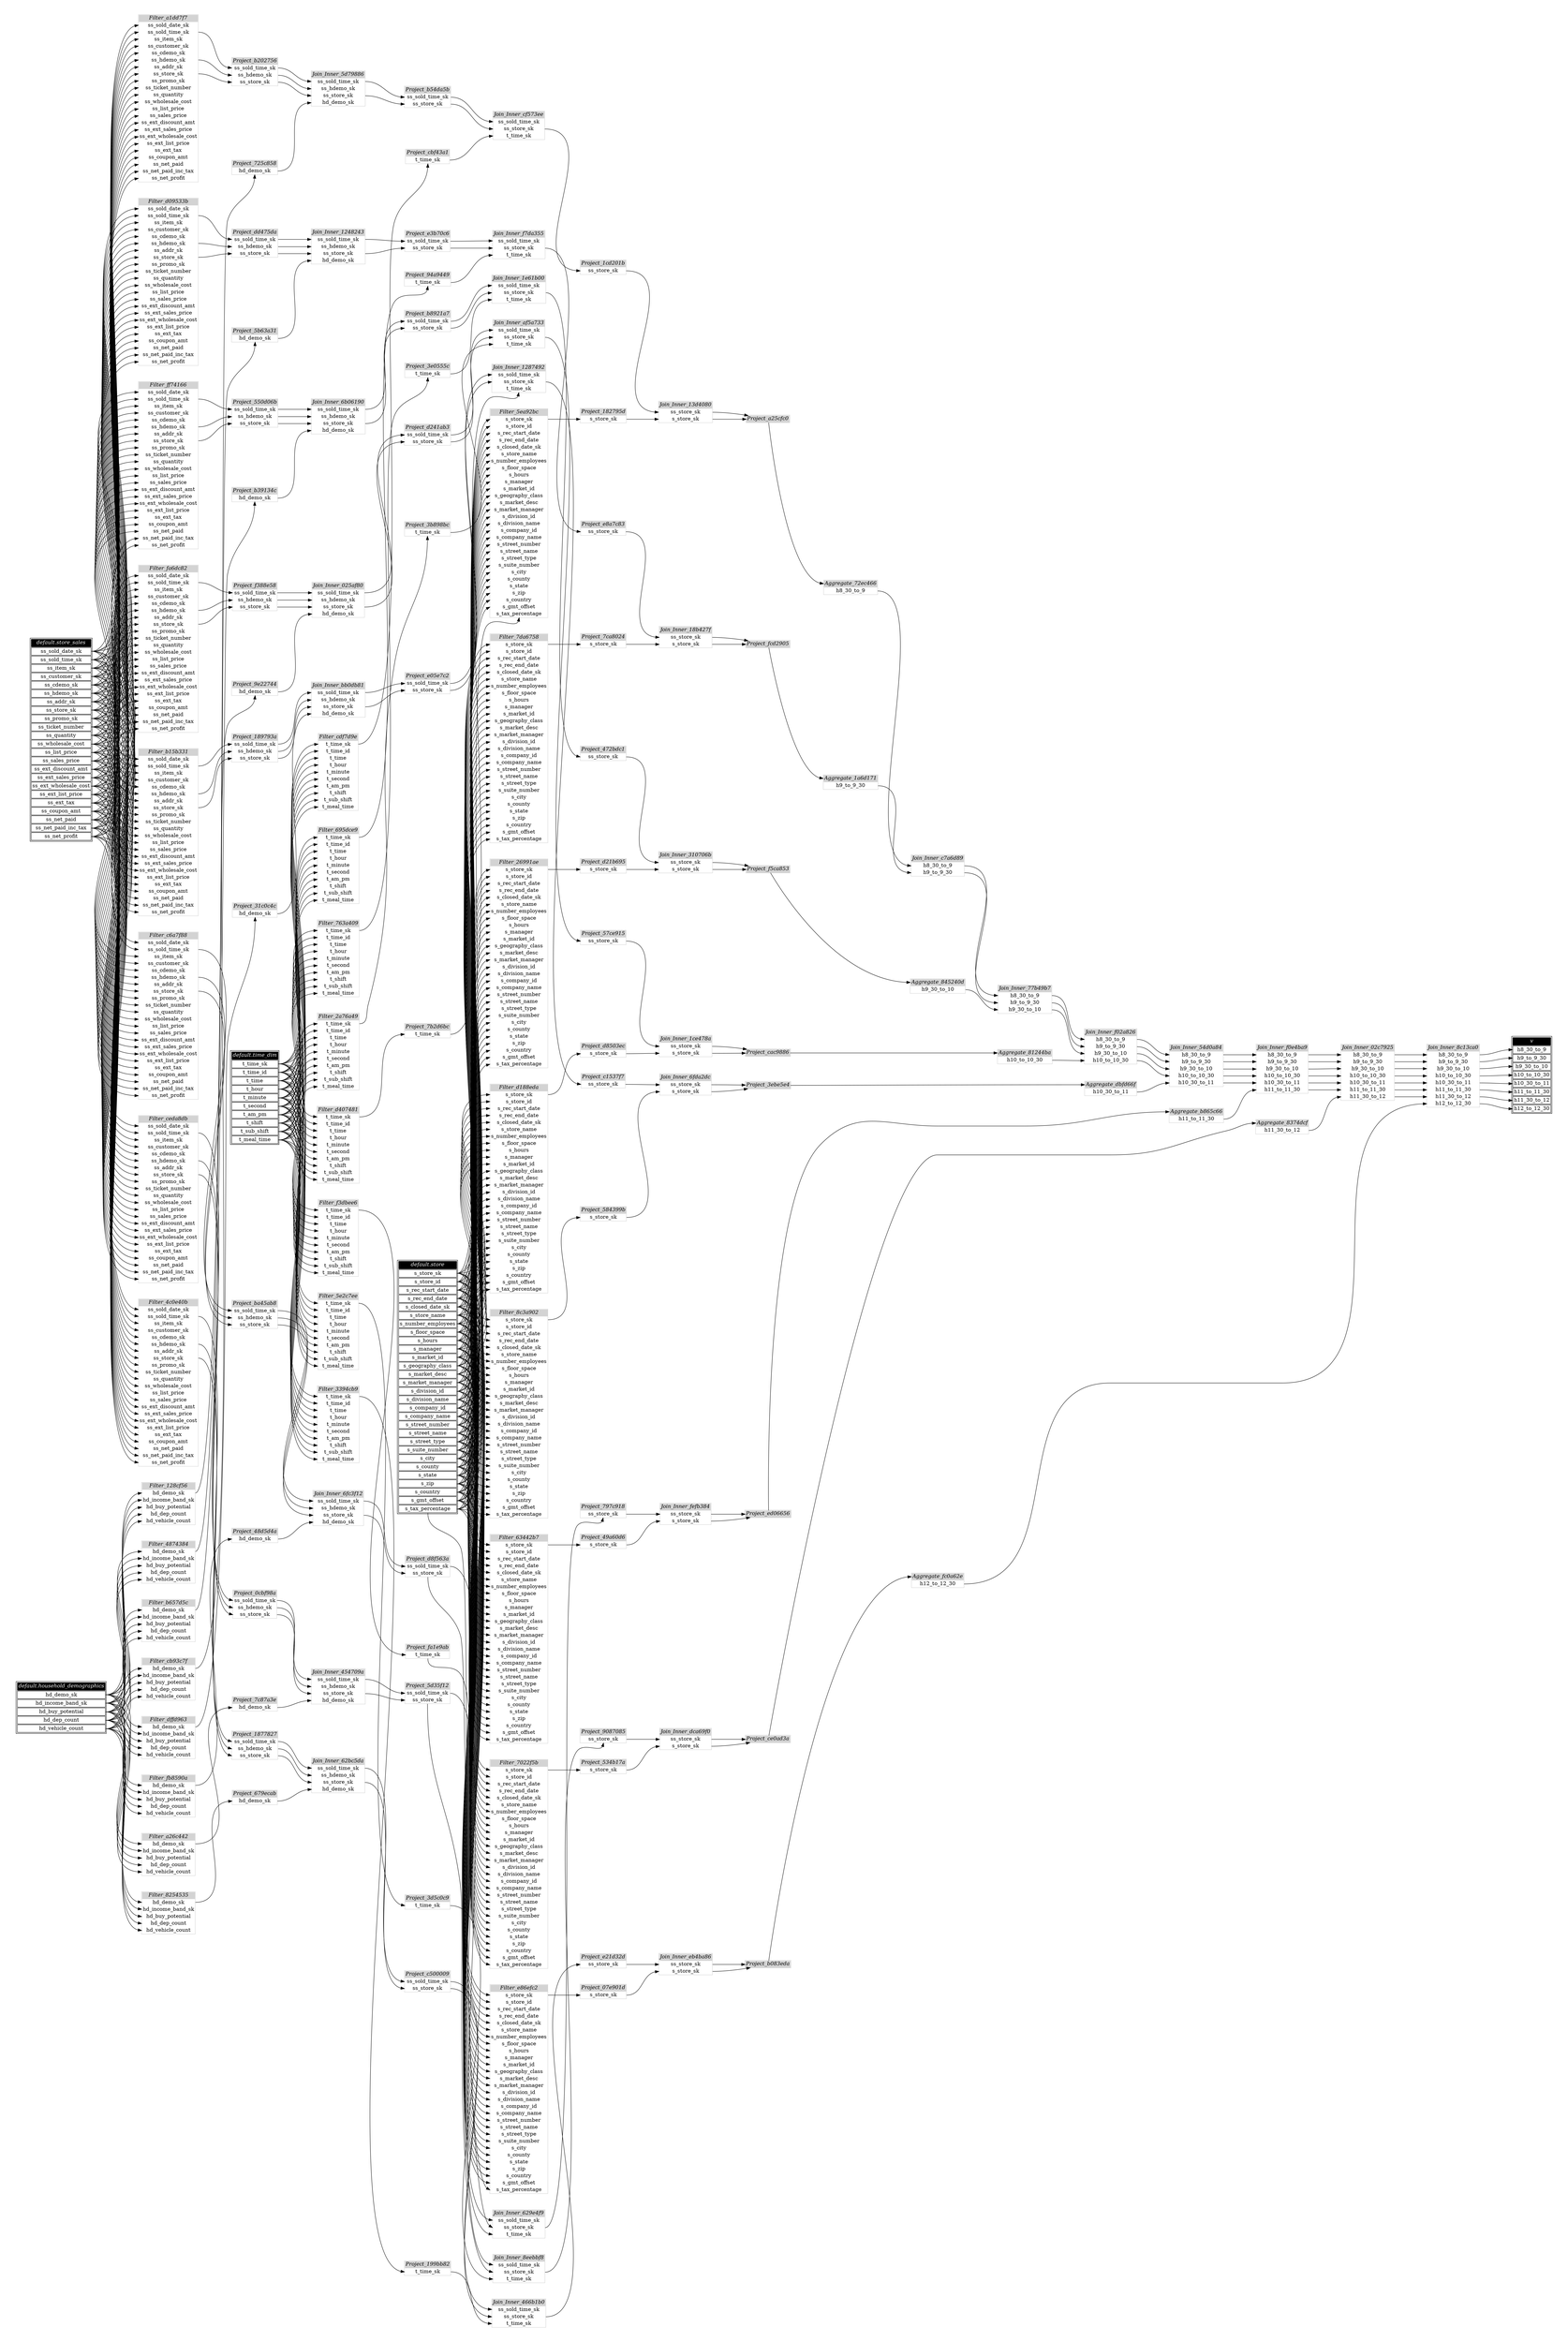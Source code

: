 // Automatically generated by TPCDSFlowTestSuite


digraph {
  graph [pad="0.5" nodesep="0.5" ranksep="1" fontname="Helvetica" rankdir=LR];
  node [shape=plaintext]

  
"Aggregate_1a6d171" [label=<
<table color="lightgray" border="1" cellborder="0" cellspacing="0">
  <tr><td bgcolor="lightgray" port="nodeName"><i>Aggregate_1a6d171</i></td></tr>
  <tr><td port="0">h9_to_9_30</td></tr>
</table>>];
     

"Aggregate_72ec466" [label=<
<table color="lightgray" border="1" cellborder="0" cellspacing="0">
  <tr><td bgcolor="lightgray" port="nodeName"><i>Aggregate_72ec466</i></td></tr>
  <tr><td port="0">h8_30_to_9</td></tr>
</table>>];
     

"Aggregate_81244ba" [label=<
<table color="lightgray" border="1" cellborder="0" cellspacing="0">
  <tr><td bgcolor="lightgray" port="nodeName"><i>Aggregate_81244ba</i></td></tr>
  <tr><td port="0">h10_to_10_30</td></tr>
</table>>];
     

"Aggregate_8374dcf" [label=<
<table color="lightgray" border="1" cellborder="0" cellspacing="0">
  <tr><td bgcolor="lightgray" port="nodeName"><i>Aggregate_8374dcf</i></td></tr>
  <tr><td port="0">h11_30_to_12</td></tr>
</table>>];
     

"Aggregate_845240d" [label=<
<table color="lightgray" border="1" cellborder="0" cellspacing="0">
  <tr><td bgcolor="lightgray" port="nodeName"><i>Aggregate_845240d</i></td></tr>
  <tr><td port="0">h9_30_to_10</td></tr>
</table>>];
     

"Aggregate_b865c66" [label=<
<table color="lightgray" border="1" cellborder="0" cellspacing="0">
  <tr><td bgcolor="lightgray" port="nodeName"><i>Aggregate_b865c66</i></td></tr>
  <tr><td port="0">h11_to_11_30</td></tr>
</table>>];
     

"Aggregate_dbfd66f" [label=<
<table color="lightgray" border="1" cellborder="0" cellspacing="0">
  <tr><td bgcolor="lightgray" port="nodeName"><i>Aggregate_dbfd66f</i></td></tr>
  <tr><td port="0">h10_30_to_11</td></tr>
</table>>];
     

"Aggregate_fc0a62e" [label=<
<table color="lightgray" border="1" cellborder="0" cellspacing="0">
  <tr><td bgcolor="lightgray" port="nodeName"><i>Aggregate_fc0a62e</i></td></tr>
  <tr><td port="0">h12_to_12_30</td></tr>
</table>>];
     

"Filter_128cf56" [label=<
<table color="lightgray" border="1" cellborder="0" cellspacing="0">
  <tr><td bgcolor="lightgray" port="nodeName"><i>Filter_128cf56</i></td></tr>
  <tr><td port="0">hd_demo_sk</td></tr>
<tr><td port="1">hd_income_band_sk</td></tr>
<tr><td port="2">hd_buy_potential</td></tr>
<tr><td port="3">hd_dep_count</td></tr>
<tr><td port="4">hd_vehicle_count</td></tr>
</table>>];
     

"Filter_26991ae" [label=<
<table color="lightgray" border="1" cellborder="0" cellspacing="0">
  <tr><td bgcolor="lightgray" port="nodeName"><i>Filter_26991ae</i></td></tr>
  <tr><td port="0">s_store_sk</td></tr>
<tr><td port="1">s_store_id</td></tr>
<tr><td port="2">s_rec_start_date</td></tr>
<tr><td port="3">s_rec_end_date</td></tr>
<tr><td port="4">s_closed_date_sk</td></tr>
<tr><td port="5">s_store_name</td></tr>
<tr><td port="6">s_number_employees</td></tr>
<tr><td port="7">s_floor_space</td></tr>
<tr><td port="8">s_hours</td></tr>
<tr><td port="9">s_manager</td></tr>
<tr><td port="10">s_market_id</td></tr>
<tr><td port="11">s_geography_class</td></tr>
<tr><td port="12">s_market_desc</td></tr>
<tr><td port="13">s_market_manager</td></tr>
<tr><td port="14">s_division_id</td></tr>
<tr><td port="15">s_division_name</td></tr>
<tr><td port="16">s_company_id</td></tr>
<tr><td port="17">s_company_name</td></tr>
<tr><td port="18">s_street_number</td></tr>
<tr><td port="19">s_street_name</td></tr>
<tr><td port="20">s_street_type</td></tr>
<tr><td port="21">s_suite_number</td></tr>
<tr><td port="22">s_city</td></tr>
<tr><td port="23">s_county</td></tr>
<tr><td port="24">s_state</td></tr>
<tr><td port="25">s_zip</td></tr>
<tr><td port="26">s_country</td></tr>
<tr><td port="27">s_gmt_offset</td></tr>
<tr><td port="28">s_tax_percentage</td></tr>
</table>>];
     

"Filter_2a76a49" [label=<
<table color="lightgray" border="1" cellborder="0" cellspacing="0">
  <tr><td bgcolor="lightgray" port="nodeName"><i>Filter_2a76a49</i></td></tr>
  <tr><td port="0">t_time_sk</td></tr>
<tr><td port="1">t_time_id</td></tr>
<tr><td port="2">t_time</td></tr>
<tr><td port="3">t_hour</td></tr>
<tr><td port="4">t_minute</td></tr>
<tr><td port="5">t_second</td></tr>
<tr><td port="6">t_am_pm</td></tr>
<tr><td port="7">t_shift</td></tr>
<tr><td port="8">t_sub_shift</td></tr>
<tr><td port="9">t_meal_time</td></tr>
</table>>];
     

"Filter_3394cb9" [label=<
<table color="lightgray" border="1" cellborder="0" cellspacing="0">
  <tr><td bgcolor="lightgray" port="nodeName"><i>Filter_3394cb9</i></td></tr>
  <tr><td port="0">t_time_sk</td></tr>
<tr><td port="1">t_time_id</td></tr>
<tr><td port="2">t_time</td></tr>
<tr><td port="3">t_hour</td></tr>
<tr><td port="4">t_minute</td></tr>
<tr><td port="5">t_second</td></tr>
<tr><td port="6">t_am_pm</td></tr>
<tr><td port="7">t_shift</td></tr>
<tr><td port="8">t_sub_shift</td></tr>
<tr><td port="9">t_meal_time</td></tr>
</table>>];
     

"Filter_4874384" [label=<
<table color="lightgray" border="1" cellborder="0" cellspacing="0">
  <tr><td bgcolor="lightgray" port="nodeName"><i>Filter_4874384</i></td></tr>
  <tr><td port="0">hd_demo_sk</td></tr>
<tr><td port="1">hd_income_band_sk</td></tr>
<tr><td port="2">hd_buy_potential</td></tr>
<tr><td port="3">hd_dep_count</td></tr>
<tr><td port="4">hd_vehicle_count</td></tr>
</table>>];
     

"Filter_4c0e40b" [label=<
<table color="lightgray" border="1" cellborder="0" cellspacing="0">
  <tr><td bgcolor="lightgray" port="nodeName"><i>Filter_4c0e40b</i></td></tr>
  <tr><td port="0">ss_sold_date_sk</td></tr>
<tr><td port="1">ss_sold_time_sk</td></tr>
<tr><td port="2">ss_item_sk</td></tr>
<tr><td port="3">ss_customer_sk</td></tr>
<tr><td port="4">ss_cdemo_sk</td></tr>
<tr><td port="5">ss_hdemo_sk</td></tr>
<tr><td port="6">ss_addr_sk</td></tr>
<tr><td port="7">ss_store_sk</td></tr>
<tr><td port="8">ss_promo_sk</td></tr>
<tr><td port="9">ss_ticket_number</td></tr>
<tr><td port="10">ss_quantity</td></tr>
<tr><td port="11">ss_wholesale_cost</td></tr>
<tr><td port="12">ss_list_price</td></tr>
<tr><td port="13">ss_sales_price</td></tr>
<tr><td port="14">ss_ext_discount_amt</td></tr>
<tr><td port="15">ss_ext_sales_price</td></tr>
<tr><td port="16">ss_ext_wholesale_cost</td></tr>
<tr><td port="17">ss_ext_list_price</td></tr>
<tr><td port="18">ss_ext_tax</td></tr>
<tr><td port="19">ss_coupon_amt</td></tr>
<tr><td port="20">ss_net_paid</td></tr>
<tr><td port="21">ss_net_paid_inc_tax</td></tr>
<tr><td port="22">ss_net_profit</td></tr>
</table>>];
     

"Filter_5e2c7ee" [label=<
<table color="lightgray" border="1" cellborder="0" cellspacing="0">
  <tr><td bgcolor="lightgray" port="nodeName"><i>Filter_5e2c7ee</i></td></tr>
  <tr><td port="0">t_time_sk</td></tr>
<tr><td port="1">t_time_id</td></tr>
<tr><td port="2">t_time</td></tr>
<tr><td port="3">t_hour</td></tr>
<tr><td port="4">t_minute</td></tr>
<tr><td port="5">t_second</td></tr>
<tr><td port="6">t_am_pm</td></tr>
<tr><td port="7">t_shift</td></tr>
<tr><td port="8">t_sub_shift</td></tr>
<tr><td port="9">t_meal_time</td></tr>
</table>>];
     

"Filter_5ea92bc" [label=<
<table color="lightgray" border="1" cellborder="0" cellspacing="0">
  <tr><td bgcolor="lightgray" port="nodeName"><i>Filter_5ea92bc</i></td></tr>
  <tr><td port="0">s_store_sk</td></tr>
<tr><td port="1">s_store_id</td></tr>
<tr><td port="2">s_rec_start_date</td></tr>
<tr><td port="3">s_rec_end_date</td></tr>
<tr><td port="4">s_closed_date_sk</td></tr>
<tr><td port="5">s_store_name</td></tr>
<tr><td port="6">s_number_employees</td></tr>
<tr><td port="7">s_floor_space</td></tr>
<tr><td port="8">s_hours</td></tr>
<tr><td port="9">s_manager</td></tr>
<tr><td port="10">s_market_id</td></tr>
<tr><td port="11">s_geography_class</td></tr>
<tr><td port="12">s_market_desc</td></tr>
<tr><td port="13">s_market_manager</td></tr>
<tr><td port="14">s_division_id</td></tr>
<tr><td port="15">s_division_name</td></tr>
<tr><td port="16">s_company_id</td></tr>
<tr><td port="17">s_company_name</td></tr>
<tr><td port="18">s_street_number</td></tr>
<tr><td port="19">s_street_name</td></tr>
<tr><td port="20">s_street_type</td></tr>
<tr><td port="21">s_suite_number</td></tr>
<tr><td port="22">s_city</td></tr>
<tr><td port="23">s_county</td></tr>
<tr><td port="24">s_state</td></tr>
<tr><td port="25">s_zip</td></tr>
<tr><td port="26">s_country</td></tr>
<tr><td port="27">s_gmt_offset</td></tr>
<tr><td port="28">s_tax_percentage</td></tr>
</table>>];
     

"Filter_63442b7" [label=<
<table color="lightgray" border="1" cellborder="0" cellspacing="0">
  <tr><td bgcolor="lightgray" port="nodeName"><i>Filter_63442b7</i></td></tr>
  <tr><td port="0">s_store_sk</td></tr>
<tr><td port="1">s_store_id</td></tr>
<tr><td port="2">s_rec_start_date</td></tr>
<tr><td port="3">s_rec_end_date</td></tr>
<tr><td port="4">s_closed_date_sk</td></tr>
<tr><td port="5">s_store_name</td></tr>
<tr><td port="6">s_number_employees</td></tr>
<tr><td port="7">s_floor_space</td></tr>
<tr><td port="8">s_hours</td></tr>
<tr><td port="9">s_manager</td></tr>
<tr><td port="10">s_market_id</td></tr>
<tr><td port="11">s_geography_class</td></tr>
<tr><td port="12">s_market_desc</td></tr>
<tr><td port="13">s_market_manager</td></tr>
<tr><td port="14">s_division_id</td></tr>
<tr><td port="15">s_division_name</td></tr>
<tr><td port="16">s_company_id</td></tr>
<tr><td port="17">s_company_name</td></tr>
<tr><td port="18">s_street_number</td></tr>
<tr><td port="19">s_street_name</td></tr>
<tr><td port="20">s_street_type</td></tr>
<tr><td port="21">s_suite_number</td></tr>
<tr><td port="22">s_city</td></tr>
<tr><td port="23">s_county</td></tr>
<tr><td port="24">s_state</td></tr>
<tr><td port="25">s_zip</td></tr>
<tr><td port="26">s_country</td></tr>
<tr><td port="27">s_gmt_offset</td></tr>
<tr><td port="28">s_tax_percentage</td></tr>
</table>>];
     

"Filter_695dce9" [label=<
<table color="lightgray" border="1" cellborder="0" cellspacing="0">
  <tr><td bgcolor="lightgray" port="nodeName"><i>Filter_695dce9</i></td></tr>
  <tr><td port="0">t_time_sk</td></tr>
<tr><td port="1">t_time_id</td></tr>
<tr><td port="2">t_time</td></tr>
<tr><td port="3">t_hour</td></tr>
<tr><td port="4">t_minute</td></tr>
<tr><td port="5">t_second</td></tr>
<tr><td port="6">t_am_pm</td></tr>
<tr><td port="7">t_shift</td></tr>
<tr><td port="8">t_sub_shift</td></tr>
<tr><td port="9">t_meal_time</td></tr>
</table>>];
     

"Filter_7022f5b" [label=<
<table color="lightgray" border="1" cellborder="0" cellspacing="0">
  <tr><td bgcolor="lightgray" port="nodeName"><i>Filter_7022f5b</i></td></tr>
  <tr><td port="0">s_store_sk</td></tr>
<tr><td port="1">s_store_id</td></tr>
<tr><td port="2">s_rec_start_date</td></tr>
<tr><td port="3">s_rec_end_date</td></tr>
<tr><td port="4">s_closed_date_sk</td></tr>
<tr><td port="5">s_store_name</td></tr>
<tr><td port="6">s_number_employees</td></tr>
<tr><td port="7">s_floor_space</td></tr>
<tr><td port="8">s_hours</td></tr>
<tr><td port="9">s_manager</td></tr>
<tr><td port="10">s_market_id</td></tr>
<tr><td port="11">s_geography_class</td></tr>
<tr><td port="12">s_market_desc</td></tr>
<tr><td port="13">s_market_manager</td></tr>
<tr><td port="14">s_division_id</td></tr>
<tr><td port="15">s_division_name</td></tr>
<tr><td port="16">s_company_id</td></tr>
<tr><td port="17">s_company_name</td></tr>
<tr><td port="18">s_street_number</td></tr>
<tr><td port="19">s_street_name</td></tr>
<tr><td port="20">s_street_type</td></tr>
<tr><td port="21">s_suite_number</td></tr>
<tr><td port="22">s_city</td></tr>
<tr><td port="23">s_county</td></tr>
<tr><td port="24">s_state</td></tr>
<tr><td port="25">s_zip</td></tr>
<tr><td port="26">s_country</td></tr>
<tr><td port="27">s_gmt_offset</td></tr>
<tr><td port="28">s_tax_percentage</td></tr>
</table>>];
     

"Filter_763a409" [label=<
<table color="lightgray" border="1" cellborder="0" cellspacing="0">
  <tr><td bgcolor="lightgray" port="nodeName"><i>Filter_763a409</i></td></tr>
  <tr><td port="0">t_time_sk</td></tr>
<tr><td port="1">t_time_id</td></tr>
<tr><td port="2">t_time</td></tr>
<tr><td port="3">t_hour</td></tr>
<tr><td port="4">t_minute</td></tr>
<tr><td port="5">t_second</td></tr>
<tr><td port="6">t_am_pm</td></tr>
<tr><td port="7">t_shift</td></tr>
<tr><td port="8">t_sub_shift</td></tr>
<tr><td port="9">t_meal_time</td></tr>
</table>>];
     

"Filter_7da6758" [label=<
<table color="lightgray" border="1" cellborder="0" cellspacing="0">
  <tr><td bgcolor="lightgray" port="nodeName"><i>Filter_7da6758</i></td></tr>
  <tr><td port="0">s_store_sk</td></tr>
<tr><td port="1">s_store_id</td></tr>
<tr><td port="2">s_rec_start_date</td></tr>
<tr><td port="3">s_rec_end_date</td></tr>
<tr><td port="4">s_closed_date_sk</td></tr>
<tr><td port="5">s_store_name</td></tr>
<tr><td port="6">s_number_employees</td></tr>
<tr><td port="7">s_floor_space</td></tr>
<tr><td port="8">s_hours</td></tr>
<tr><td port="9">s_manager</td></tr>
<tr><td port="10">s_market_id</td></tr>
<tr><td port="11">s_geography_class</td></tr>
<tr><td port="12">s_market_desc</td></tr>
<tr><td port="13">s_market_manager</td></tr>
<tr><td port="14">s_division_id</td></tr>
<tr><td port="15">s_division_name</td></tr>
<tr><td port="16">s_company_id</td></tr>
<tr><td port="17">s_company_name</td></tr>
<tr><td port="18">s_street_number</td></tr>
<tr><td port="19">s_street_name</td></tr>
<tr><td port="20">s_street_type</td></tr>
<tr><td port="21">s_suite_number</td></tr>
<tr><td port="22">s_city</td></tr>
<tr><td port="23">s_county</td></tr>
<tr><td port="24">s_state</td></tr>
<tr><td port="25">s_zip</td></tr>
<tr><td port="26">s_country</td></tr>
<tr><td port="27">s_gmt_offset</td></tr>
<tr><td port="28">s_tax_percentage</td></tr>
</table>>];
     

"Filter_8254535" [label=<
<table color="lightgray" border="1" cellborder="0" cellspacing="0">
  <tr><td bgcolor="lightgray" port="nodeName"><i>Filter_8254535</i></td></tr>
  <tr><td port="0">hd_demo_sk</td></tr>
<tr><td port="1">hd_income_band_sk</td></tr>
<tr><td port="2">hd_buy_potential</td></tr>
<tr><td port="3">hd_dep_count</td></tr>
<tr><td port="4">hd_vehicle_count</td></tr>
</table>>];
     

"Filter_8c3a902" [label=<
<table color="lightgray" border="1" cellborder="0" cellspacing="0">
  <tr><td bgcolor="lightgray" port="nodeName"><i>Filter_8c3a902</i></td></tr>
  <tr><td port="0">s_store_sk</td></tr>
<tr><td port="1">s_store_id</td></tr>
<tr><td port="2">s_rec_start_date</td></tr>
<tr><td port="3">s_rec_end_date</td></tr>
<tr><td port="4">s_closed_date_sk</td></tr>
<tr><td port="5">s_store_name</td></tr>
<tr><td port="6">s_number_employees</td></tr>
<tr><td port="7">s_floor_space</td></tr>
<tr><td port="8">s_hours</td></tr>
<tr><td port="9">s_manager</td></tr>
<tr><td port="10">s_market_id</td></tr>
<tr><td port="11">s_geography_class</td></tr>
<tr><td port="12">s_market_desc</td></tr>
<tr><td port="13">s_market_manager</td></tr>
<tr><td port="14">s_division_id</td></tr>
<tr><td port="15">s_division_name</td></tr>
<tr><td port="16">s_company_id</td></tr>
<tr><td port="17">s_company_name</td></tr>
<tr><td port="18">s_street_number</td></tr>
<tr><td port="19">s_street_name</td></tr>
<tr><td port="20">s_street_type</td></tr>
<tr><td port="21">s_suite_number</td></tr>
<tr><td port="22">s_city</td></tr>
<tr><td port="23">s_county</td></tr>
<tr><td port="24">s_state</td></tr>
<tr><td port="25">s_zip</td></tr>
<tr><td port="26">s_country</td></tr>
<tr><td port="27">s_gmt_offset</td></tr>
<tr><td port="28">s_tax_percentage</td></tr>
</table>>];
     

"Filter_a1dd7f7" [label=<
<table color="lightgray" border="1" cellborder="0" cellspacing="0">
  <tr><td bgcolor="lightgray" port="nodeName"><i>Filter_a1dd7f7</i></td></tr>
  <tr><td port="0">ss_sold_date_sk</td></tr>
<tr><td port="1">ss_sold_time_sk</td></tr>
<tr><td port="2">ss_item_sk</td></tr>
<tr><td port="3">ss_customer_sk</td></tr>
<tr><td port="4">ss_cdemo_sk</td></tr>
<tr><td port="5">ss_hdemo_sk</td></tr>
<tr><td port="6">ss_addr_sk</td></tr>
<tr><td port="7">ss_store_sk</td></tr>
<tr><td port="8">ss_promo_sk</td></tr>
<tr><td port="9">ss_ticket_number</td></tr>
<tr><td port="10">ss_quantity</td></tr>
<tr><td port="11">ss_wholesale_cost</td></tr>
<tr><td port="12">ss_list_price</td></tr>
<tr><td port="13">ss_sales_price</td></tr>
<tr><td port="14">ss_ext_discount_amt</td></tr>
<tr><td port="15">ss_ext_sales_price</td></tr>
<tr><td port="16">ss_ext_wholesale_cost</td></tr>
<tr><td port="17">ss_ext_list_price</td></tr>
<tr><td port="18">ss_ext_tax</td></tr>
<tr><td port="19">ss_coupon_amt</td></tr>
<tr><td port="20">ss_net_paid</td></tr>
<tr><td port="21">ss_net_paid_inc_tax</td></tr>
<tr><td port="22">ss_net_profit</td></tr>
</table>>];
     

"Filter_a26c442" [label=<
<table color="lightgray" border="1" cellborder="0" cellspacing="0">
  <tr><td bgcolor="lightgray" port="nodeName"><i>Filter_a26c442</i></td></tr>
  <tr><td port="0">hd_demo_sk</td></tr>
<tr><td port="1">hd_income_band_sk</td></tr>
<tr><td port="2">hd_buy_potential</td></tr>
<tr><td port="3">hd_dep_count</td></tr>
<tr><td port="4">hd_vehicle_count</td></tr>
</table>>];
     

"Filter_b15b331" [label=<
<table color="lightgray" border="1" cellborder="0" cellspacing="0">
  <tr><td bgcolor="lightgray" port="nodeName"><i>Filter_b15b331</i></td></tr>
  <tr><td port="0">ss_sold_date_sk</td></tr>
<tr><td port="1">ss_sold_time_sk</td></tr>
<tr><td port="2">ss_item_sk</td></tr>
<tr><td port="3">ss_customer_sk</td></tr>
<tr><td port="4">ss_cdemo_sk</td></tr>
<tr><td port="5">ss_hdemo_sk</td></tr>
<tr><td port="6">ss_addr_sk</td></tr>
<tr><td port="7">ss_store_sk</td></tr>
<tr><td port="8">ss_promo_sk</td></tr>
<tr><td port="9">ss_ticket_number</td></tr>
<tr><td port="10">ss_quantity</td></tr>
<tr><td port="11">ss_wholesale_cost</td></tr>
<tr><td port="12">ss_list_price</td></tr>
<tr><td port="13">ss_sales_price</td></tr>
<tr><td port="14">ss_ext_discount_amt</td></tr>
<tr><td port="15">ss_ext_sales_price</td></tr>
<tr><td port="16">ss_ext_wholesale_cost</td></tr>
<tr><td port="17">ss_ext_list_price</td></tr>
<tr><td port="18">ss_ext_tax</td></tr>
<tr><td port="19">ss_coupon_amt</td></tr>
<tr><td port="20">ss_net_paid</td></tr>
<tr><td port="21">ss_net_paid_inc_tax</td></tr>
<tr><td port="22">ss_net_profit</td></tr>
</table>>];
     

"Filter_b657d5c" [label=<
<table color="lightgray" border="1" cellborder="0" cellspacing="0">
  <tr><td bgcolor="lightgray" port="nodeName"><i>Filter_b657d5c</i></td></tr>
  <tr><td port="0">hd_demo_sk</td></tr>
<tr><td port="1">hd_income_band_sk</td></tr>
<tr><td port="2">hd_buy_potential</td></tr>
<tr><td port="3">hd_dep_count</td></tr>
<tr><td port="4">hd_vehicle_count</td></tr>
</table>>];
     

"Filter_c6a7f88" [label=<
<table color="lightgray" border="1" cellborder="0" cellspacing="0">
  <tr><td bgcolor="lightgray" port="nodeName"><i>Filter_c6a7f88</i></td></tr>
  <tr><td port="0">ss_sold_date_sk</td></tr>
<tr><td port="1">ss_sold_time_sk</td></tr>
<tr><td port="2">ss_item_sk</td></tr>
<tr><td port="3">ss_customer_sk</td></tr>
<tr><td port="4">ss_cdemo_sk</td></tr>
<tr><td port="5">ss_hdemo_sk</td></tr>
<tr><td port="6">ss_addr_sk</td></tr>
<tr><td port="7">ss_store_sk</td></tr>
<tr><td port="8">ss_promo_sk</td></tr>
<tr><td port="9">ss_ticket_number</td></tr>
<tr><td port="10">ss_quantity</td></tr>
<tr><td port="11">ss_wholesale_cost</td></tr>
<tr><td port="12">ss_list_price</td></tr>
<tr><td port="13">ss_sales_price</td></tr>
<tr><td port="14">ss_ext_discount_amt</td></tr>
<tr><td port="15">ss_ext_sales_price</td></tr>
<tr><td port="16">ss_ext_wholesale_cost</td></tr>
<tr><td port="17">ss_ext_list_price</td></tr>
<tr><td port="18">ss_ext_tax</td></tr>
<tr><td port="19">ss_coupon_amt</td></tr>
<tr><td port="20">ss_net_paid</td></tr>
<tr><td port="21">ss_net_paid_inc_tax</td></tr>
<tr><td port="22">ss_net_profit</td></tr>
</table>>];
     

"Filter_cb93c7f" [label=<
<table color="lightgray" border="1" cellborder="0" cellspacing="0">
  <tr><td bgcolor="lightgray" port="nodeName"><i>Filter_cb93c7f</i></td></tr>
  <tr><td port="0">hd_demo_sk</td></tr>
<tr><td port="1">hd_income_band_sk</td></tr>
<tr><td port="2">hd_buy_potential</td></tr>
<tr><td port="3">hd_dep_count</td></tr>
<tr><td port="4">hd_vehicle_count</td></tr>
</table>>];
     

"Filter_cdf7d9e" [label=<
<table color="lightgray" border="1" cellborder="0" cellspacing="0">
  <tr><td bgcolor="lightgray" port="nodeName"><i>Filter_cdf7d9e</i></td></tr>
  <tr><td port="0">t_time_sk</td></tr>
<tr><td port="1">t_time_id</td></tr>
<tr><td port="2">t_time</td></tr>
<tr><td port="3">t_hour</td></tr>
<tr><td port="4">t_minute</td></tr>
<tr><td port="5">t_second</td></tr>
<tr><td port="6">t_am_pm</td></tr>
<tr><td port="7">t_shift</td></tr>
<tr><td port="8">t_sub_shift</td></tr>
<tr><td port="9">t_meal_time</td></tr>
</table>>];
     

"Filter_ceda8db" [label=<
<table color="lightgray" border="1" cellborder="0" cellspacing="0">
  <tr><td bgcolor="lightgray" port="nodeName"><i>Filter_ceda8db</i></td></tr>
  <tr><td port="0">ss_sold_date_sk</td></tr>
<tr><td port="1">ss_sold_time_sk</td></tr>
<tr><td port="2">ss_item_sk</td></tr>
<tr><td port="3">ss_customer_sk</td></tr>
<tr><td port="4">ss_cdemo_sk</td></tr>
<tr><td port="5">ss_hdemo_sk</td></tr>
<tr><td port="6">ss_addr_sk</td></tr>
<tr><td port="7">ss_store_sk</td></tr>
<tr><td port="8">ss_promo_sk</td></tr>
<tr><td port="9">ss_ticket_number</td></tr>
<tr><td port="10">ss_quantity</td></tr>
<tr><td port="11">ss_wholesale_cost</td></tr>
<tr><td port="12">ss_list_price</td></tr>
<tr><td port="13">ss_sales_price</td></tr>
<tr><td port="14">ss_ext_discount_amt</td></tr>
<tr><td port="15">ss_ext_sales_price</td></tr>
<tr><td port="16">ss_ext_wholesale_cost</td></tr>
<tr><td port="17">ss_ext_list_price</td></tr>
<tr><td port="18">ss_ext_tax</td></tr>
<tr><td port="19">ss_coupon_amt</td></tr>
<tr><td port="20">ss_net_paid</td></tr>
<tr><td port="21">ss_net_paid_inc_tax</td></tr>
<tr><td port="22">ss_net_profit</td></tr>
</table>>];
     

"Filter_d09533b" [label=<
<table color="lightgray" border="1" cellborder="0" cellspacing="0">
  <tr><td bgcolor="lightgray" port="nodeName"><i>Filter_d09533b</i></td></tr>
  <tr><td port="0">ss_sold_date_sk</td></tr>
<tr><td port="1">ss_sold_time_sk</td></tr>
<tr><td port="2">ss_item_sk</td></tr>
<tr><td port="3">ss_customer_sk</td></tr>
<tr><td port="4">ss_cdemo_sk</td></tr>
<tr><td port="5">ss_hdemo_sk</td></tr>
<tr><td port="6">ss_addr_sk</td></tr>
<tr><td port="7">ss_store_sk</td></tr>
<tr><td port="8">ss_promo_sk</td></tr>
<tr><td port="9">ss_ticket_number</td></tr>
<tr><td port="10">ss_quantity</td></tr>
<tr><td port="11">ss_wholesale_cost</td></tr>
<tr><td port="12">ss_list_price</td></tr>
<tr><td port="13">ss_sales_price</td></tr>
<tr><td port="14">ss_ext_discount_amt</td></tr>
<tr><td port="15">ss_ext_sales_price</td></tr>
<tr><td port="16">ss_ext_wholesale_cost</td></tr>
<tr><td port="17">ss_ext_list_price</td></tr>
<tr><td port="18">ss_ext_tax</td></tr>
<tr><td port="19">ss_coupon_amt</td></tr>
<tr><td port="20">ss_net_paid</td></tr>
<tr><td port="21">ss_net_paid_inc_tax</td></tr>
<tr><td port="22">ss_net_profit</td></tr>
</table>>];
     

"Filter_d188eda" [label=<
<table color="lightgray" border="1" cellborder="0" cellspacing="0">
  <tr><td bgcolor="lightgray" port="nodeName"><i>Filter_d188eda</i></td></tr>
  <tr><td port="0">s_store_sk</td></tr>
<tr><td port="1">s_store_id</td></tr>
<tr><td port="2">s_rec_start_date</td></tr>
<tr><td port="3">s_rec_end_date</td></tr>
<tr><td port="4">s_closed_date_sk</td></tr>
<tr><td port="5">s_store_name</td></tr>
<tr><td port="6">s_number_employees</td></tr>
<tr><td port="7">s_floor_space</td></tr>
<tr><td port="8">s_hours</td></tr>
<tr><td port="9">s_manager</td></tr>
<tr><td port="10">s_market_id</td></tr>
<tr><td port="11">s_geography_class</td></tr>
<tr><td port="12">s_market_desc</td></tr>
<tr><td port="13">s_market_manager</td></tr>
<tr><td port="14">s_division_id</td></tr>
<tr><td port="15">s_division_name</td></tr>
<tr><td port="16">s_company_id</td></tr>
<tr><td port="17">s_company_name</td></tr>
<tr><td port="18">s_street_number</td></tr>
<tr><td port="19">s_street_name</td></tr>
<tr><td port="20">s_street_type</td></tr>
<tr><td port="21">s_suite_number</td></tr>
<tr><td port="22">s_city</td></tr>
<tr><td port="23">s_county</td></tr>
<tr><td port="24">s_state</td></tr>
<tr><td port="25">s_zip</td></tr>
<tr><td port="26">s_country</td></tr>
<tr><td port="27">s_gmt_offset</td></tr>
<tr><td port="28">s_tax_percentage</td></tr>
</table>>];
     

"Filter_d407481" [label=<
<table color="lightgray" border="1" cellborder="0" cellspacing="0">
  <tr><td bgcolor="lightgray" port="nodeName"><i>Filter_d407481</i></td></tr>
  <tr><td port="0">t_time_sk</td></tr>
<tr><td port="1">t_time_id</td></tr>
<tr><td port="2">t_time</td></tr>
<tr><td port="3">t_hour</td></tr>
<tr><td port="4">t_minute</td></tr>
<tr><td port="5">t_second</td></tr>
<tr><td port="6">t_am_pm</td></tr>
<tr><td port="7">t_shift</td></tr>
<tr><td port="8">t_sub_shift</td></tr>
<tr><td port="9">t_meal_time</td></tr>
</table>>];
     

"Filter_dffd963" [label=<
<table color="lightgray" border="1" cellborder="0" cellspacing="0">
  <tr><td bgcolor="lightgray" port="nodeName"><i>Filter_dffd963</i></td></tr>
  <tr><td port="0">hd_demo_sk</td></tr>
<tr><td port="1">hd_income_band_sk</td></tr>
<tr><td port="2">hd_buy_potential</td></tr>
<tr><td port="3">hd_dep_count</td></tr>
<tr><td port="4">hd_vehicle_count</td></tr>
</table>>];
     

"Filter_e86efc2" [label=<
<table color="lightgray" border="1" cellborder="0" cellspacing="0">
  <tr><td bgcolor="lightgray" port="nodeName"><i>Filter_e86efc2</i></td></tr>
  <tr><td port="0">s_store_sk</td></tr>
<tr><td port="1">s_store_id</td></tr>
<tr><td port="2">s_rec_start_date</td></tr>
<tr><td port="3">s_rec_end_date</td></tr>
<tr><td port="4">s_closed_date_sk</td></tr>
<tr><td port="5">s_store_name</td></tr>
<tr><td port="6">s_number_employees</td></tr>
<tr><td port="7">s_floor_space</td></tr>
<tr><td port="8">s_hours</td></tr>
<tr><td port="9">s_manager</td></tr>
<tr><td port="10">s_market_id</td></tr>
<tr><td port="11">s_geography_class</td></tr>
<tr><td port="12">s_market_desc</td></tr>
<tr><td port="13">s_market_manager</td></tr>
<tr><td port="14">s_division_id</td></tr>
<tr><td port="15">s_division_name</td></tr>
<tr><td port="16">s_company_id</td></tr>
<tr><td port="17">s_company_name</td></tr>
<tr><td port="18">s_street_number</td></tr>
<tr><td port="19">s_street_name</td></tr>
<tr><td port="20">s_street_type</td></tr>
<tr><td port="21">s_suite_number</td></tr>
<tr><td port="22">s_city</td></tr>
<tr><td port="23">s_county</td></tr>
<tr><td port="24">s_state</td></tr>
<tr><td port="25">s_zip</td></tr>
<tr><td port="26">s_country</td></tr>
<tr><td port="27">s_gmt_offset</td></tr>
<tr><td port="28">s_tax_percentage</td></tr>
</table>>];
     

"Filter_f3dbee6" [label=<
<table color="lightgray" border="1" cellborder="0" cellspacing="0">
  <tr><td bgcolor="lightgray" port="nodeName"><i>Filter_f3dbee6</i></td></tr>
  <tr><td port="0">t_time_sk</td></tr>
<tr><td port="1">t_time_id</td></tr>
<tr><td port="2">t_time</td></tr>
<tr><td port="3">t_hour</td></tr>
<tr><td port="4">t_minute</td></tr>
<tr><td port="5">t_second</td></tr>
<tr><td port="6">t_am_pm</td></tr>
<tr><td port="7">t_shift</td></tr>
<tr><td port="8">t_sub_shift</td></tr>
<tr><td port="9">t_meal_time</td></tr>
</table>>];
     

"Filter_fa6dc82" [label=<
<table color="lightgray" border="1" cellborder="0" cellspacing="0">
  <tr><td bgcolor="lightgray" port="nodeName"><i>Filter_fa6dc82</i></td></tr>
  <tr><td port="0">ss_sold_date_sk</td></tr>
<tr><td port="1">ss_sold_time_sk</td></tr>
<tr><td port="2">ss_item_sk</td></tr>
<tr><td port="3">ss_customer_sk</td></tr>
<tr><td port="4">ss_cdemo_sk</td></tr>
<tr><td port="5">ss_hdemo_sk</td></tr>
<tr><td port="6">ss_addr_sk</td></tr>
<tr><td port="7">ss_store_sk</td></tr>
<tr><td port="8">ss_promo_sk</td></tr>
<tr><td port="9">ss_ticket_number</td></tr>
<tr><td port="10">ss_quantity</td></tr>
<tr><td port="11">ss_wholesale_cost</td></tr>
<tr><td port="12">ss_list_price</td></tr>
<tr><td port="13">ss_sales_price</td></tr>
<tr><td port="14">ss_ext_discount_amt</td></tr>
<tr><td port="15">ss_ext_sales_price</td></tr>
<tr><td port="16">ss_ext_wholesale_cost</td></tr>
<tr><td port="17">ss_ext_list_price</td></tr>
<tr><td port="18">ss_ext_tax</td></tr>
<tr><td port="19">ss_coupon_amt</td></tr>
<tr><td port="20">ss_net_paid</td></tr>
<tr><td port="21">ss_net_paid_inc_tax</td></tr>
<tr><td port="22">ss_net_profit</td></tr>
</table>>];
     

"Filter_fb8590a" [label=<
<table color="lightgray" border="1" cellborder="0" cellspacing="0">
  <tr><td bgcolor="lightgray" port="nodeName"><i>Filter_fb8590a</i></td></tr>
  <tr><td port="0">hd_demo_sk</td></tr>
<tr><td port="1">hd_income_band_sk</td></tr>
<tr><td port="2">hd_buy_potential</td></tr>
<tr><td port="3">hd_dep_count</td></tr>
<tr><td port="4">hd_vehicle_count</td></tr>
</table>>];
     

"Filter_ff74166" [label=<
<table color="lightgray" border="1" cellborder="0" cellspacing="0">
  <tr><td bgcolor="lightgray" port="nodeName"><i>Filter_ff74166</i></td></tr>
  <tr><td port="0">ss_sold_date_sk</td></tr>
<tr><td port="1">ss_sold_time_sk</td></tr>
<tr><td port="2">ss_item_sk</td></tr>
<tr><td port="3">ss_customer_sk</td></tr>
<tr><td port="4">ss_cdemo_sk</td></tr>
<tr><td port="5">ss_hdemo_sk</td></tr>
<tr><td port="6">ss_addr_sk</td></tr>
<tr><td port="7">ss_store_sk</td></tr>
<tr><td port="8">ss_promo_sk</td></tr>
<tr><td port="9">ss_ticket_number</td></tr>
<tr><td port="10">ss_quantity</td></tr>
<tr><td port="11">ss_wholesale_cost</td></tr>
<tr><td port="12">ss_list_price</td></tr>
<tr><td port="13">ss_sales_price</td></tr>
<tr><td port="14">ss_ext_discount_amt</td></tr>
<tr><td port="15">ss_ext_sales_price</td></tr>
<tr><td port="16">ss_ext_wholesale_cost</td></tr>
<tr><td port="17">ss_ext_list_price</td></tr>
<tr><td port="18">ss_ext_tax</td></tr>
<tr><td port="19">ss_coupon_amt</td></tr>
<tr><td port="20">ss_net_paid</td></tr>
<tr><td port="21">ss_net_paid_inc_tax</td></tr>
<tr><td port="22">ss_net_profit</td></tr>
</table>>];
     

"Join_Inner_025af80" [label=<
<table color="lightgray" border="1" cellborder="0" cellspacing="0">
  <tr><td bgcolor="lightgray" port="nodeName"><i>Join_Inner_025af80</i></td></tr>
  <tr><td port="0">ss_sold_time_sk</td></tr>
<tr><td port="1">ss_hdemo_sk</td></tr>
<tr><td port="2">ss_store_sk</td></tr>
<tr><td port="3">hd_demo_sk</td></tr>
</table>>];
     

"Join_Inner_02c7925" [label=<
<table color="lightgray" border="1" cellborder="0" cellspacing="0">
  <tr><td bgcolor="lightgray" port="nodeName"><i>Join_Inner_02c7925</i></td></tr>
  <tr><td port="0">h8_30_to_9</td></tr>
<tr><td port="1">h9_to_9_30</td></tr>
<tr><td port="2">h9_30_to_10</td></tr>
<tr><td port="3">h10_to_10_30</td></tr>
<tr><td port="4">h10_30_to_11</td></tr>
<tr><td port="5">h11_to_11_30</td></tr>
<tr><td port="6">h11_30_to_12</td></tr>
</table>>];
     

"Join_Inner_1248243" [label=<
<table color="lightgray" border="1" cellborder="0" cellspacing="0">
  <tr><td bgcolor="lightgray" port="nodeName"><i>Join_Inner_1248243</i></td></tr>
  <tr><td port="0">ss_sold_time_sk</td></tr>
<tr><td port="1">ss_hdemo_sk</td></tr>
<tr><td port="2">ss_store_sk</td></tr>
<tr><td port="3">hd_demo_sk</td></tr>
</table>>];
     

"Join_Inner_1287492" [label=<
<table color="lightgray" border="1" cellborder="0" cellspacing="0">
  <tr><td bgcolor="lightgray" port="nodeName"><i>Join_Inner_1287492</i></td></tr>
  <tr><td port="0">ss_sold_time_sk</td></tr>
<tr><td port="1">ss_store_sk</td></tr>
<tr><td port="2">t_time_sk</td></tr>
</table>>];
     

"Join_Inner_13d4080" [label=<
<table color="lightgray" border="1" cellborder="0" cellspacing="0">
  <tr><td bgcolor="lightgray" port="nodeName"><i>Join_Inner_13d4080</i></td></tr>
  <tr><td port="0">ss_store_sk</td></tr>
<tr><td port="1">s_store_sk</td></tr>
</table>>];
     

"Join_Inner_18b427f" [label=<
<table color="lightgray" border="1" cellborder="0" cellspacing="0">
  <tr><td bgcolor="lightgray" port="nodeName"><i>Join_Inner_18b427f</i></td></tr>
  <tr><td port="0">ss_store_sk</td></tr>
<tr><td port="1">s_store_sk</td></tr>
</table>>];
     

"Join_Inner_1ce478a" [label=<
<table color="lightgray" border="1" cellborder="0" cellspacing="0">
  <tr><td bgcolor="lightgray" port="nodeName"><i>Join_Inner_1ce478a</i></td></tr>
  <tr><td port="0">ss_store_sk</td></tr>
<tr><td port="1">s_store_sk</td></tr>
</table>>];
     

"Join_Inner_1e61b00" [label=<
<table color="lightgray" border="1" cellborder="0" cellspacing="0">
  <tr><td bgcolor="lightgray" port="nodeName"><i>Join_Inner_1e61b00</i></td></tr>
  <tr><td port="0">ss_sold_time_sk</td></tr>
<tr><td port="1">ss_store_sk</td></tr>
<tr><td port="2">t_time_sk</td></tr>
</table>>];
     

"Join_Inner_310706b" [label=<
<table color="lightgray" border="1" cellborder="0" cellspacing="0">
  <tr><td bgcolor="lightgray" port="nodeName"><i>Join_Inner_310706b</i></td></tr>
  <tr><td port="0">ss_store_sk</td></tr>
<tr><td port="1">s_store_sk</td></tr>
</table>>];
     

"Join_Inner_454709a" [label=<
<table color="lightgray" border="1" cellborder="0" cellspacing="0">
  <tr><td bgcolor="lightgray" port="nodeName"><i>Join_Inner_454709a</i></td></tr>
  <tr><td port="0">ss_sold_time_sk</td></tr>
<tr><td port="1">ss_hdemo_sk</td></tr>
<tr><td port="2">ss_store_sk</td></tr>
<tr><td port="3">hd_demo_sk</td></tr>
</table>>];
     

"Join_Inner_466b1b0" [label=<
<table color="lightgray" border="1" cellborder="0" cellspacing="0">
  <tr><td bgcolor="lightgray" port="nodeName"><i>Join_Inner_466b1b0</i></td></tr>
  <tr><td port="0">ss_sold_time_sk</td></tr>
<tr><td port="1">ss_store_sk</td></tr>
<tr><td port="2">t_time_sk</td></tr>
</table>>];
     

"Join_Inner_54d0a84" [label=<
<table color="lightgray" border="1" cellborder="0" cellspacing="0">
  <tr><td bgcolor="lightgray" port="nodeName"><i>Join_Inner_54d0a84</i></td></tr>
  <tr><td port="0">h8_30_to_9</td></tr>
<tr><td port="1">h9_to_9_30</td></tr>
<tr><td port="2">h9_30_to_10</td></tr>
<tr><td port="3">h10_to_10_30</td></tr>
<tr><td port="4">h10_30_to_11</td></tr>
</table>>];
     

"Join_Inner_5d79886" [label=<
<table color="lightgray" border="1" cellborder="0" cellspacing="0">
  <tr><td bgcolor="lightgray" port="nodeName"><i>Join_Inner_5d79886</i></td></tr>
  <tr><td port="0">ss_sold_time_sk</td></tr>
<tr><td port="1">ss_hdemo_sk</td></tr>
<tr><td port="2">ss_store_sk</td></tr>
<tr><td port="3">hd_demo_sk</td></tr>
</table>>];
     

"Join_Inner_629e4f9" [label=<
<table color="lightgray" border="1" cellborder="0" cellspacing="0">
  <tr><td bgcolor="lightgray" port="nodeName"><i>Join_Inner_629e4f9</i></td></tr>
  <tr><td port="0">ss_sold_time_sk</td></tr>
<tr><td port="1">ss_store_sk</td></tr>
<tr><td port="2">t_time_sk</td></tr>
</table>>];
     

"Join_Inner_62bc5da" [label=<
<table color="lightgray" border="1" cellborder="0" cellspacing="0">
  <tr><td bgcolor="lightgray" port="nodeName"><i>Join_Inner_62bc5da</i></td></tr>
  <tr><td port="0">ss_sold_time_sk</td></tr>
<tr><td port="1">ss_hdemo_sk</td></tr>
<tr><td port="2">ss_store_sk</td></tr>
<tr><td port="3">hd_demo_sk</td></tr>
</table>>];
     

"Join_Inner_6b06190" [label=<
<table color="lightgray" border="1" cellborder="0" cellspacing="0">
  <tr><td bgcolor="lightgray" port="nodeName"><i>Join_Inner_6b06190</i></td></tr>
  <tr><td port="0">ss_sold_time_sk</td></tr>
<tr><td port="1">ss_hdemo_sk</td></tr>
<tr><td port="2">ss_store_sk</td></tr>
<tr><td port="3">hd_demo_sk</td></tr>
</table>>];
     

"Join_Inner_6fc3f12" [label=<
<table color="lightgray" border="1" cellborder="0" cellspacing="0">
  <tr><td bgcolor="lightgray" port="nodeName"><i>Join_Inner_6fc3f12</i></td></tr>
  <tr><td port="0">ss_sold_time_sk</td></tr>
<tr><td port="1">ss_hdemo_sk</td></tr>
<tr><td port="2">ss_store_sk</td></tr>
<tr><td port="3">hd_demo_sk</td></tr>
</table>>];
     

"Join_Inner_6fda2dc" [label=<
<table color="lightgray" border="1" cellborder="0" cellspacing="0">
  <tr><td bgcolor="lightgray" port="nodeName"><i>Join_Inner_6fda2dc</i></td></tr>
  <tr><td port="0">ss_store_sk</td></tr>
<tr><td port="1">s_store_sk</td></tr>
</table>>];
     

"Join_Inner_77b49b7" [label=<
<table color="lightgray" border="1" cellborder="0" cellspacing="0">
  <tr><td bgcolor="lightgray" port="nodeName"><i>Join_Inner_77b49b7</i></td></tr>
  <tr><td port="0">h8_30_to_9</td></tr>
<tr><td port="1">h9_to_9_30</td></tr>
<tr><td port="2">h9_30_to_10</td></tr>
</table>>];
     

"Join_Inner_8c13ca0" [label=<
<table color="lightgray" border="1" cellborder="0" cellspacing="0">
  <tr><td bgcolor="lightgray" port="nodeName"><i>Join_Inner_8c13ca0</i></td></tr>
  <tr><td port="0">h8_30_to_9</td></tr>
<tr><td port="1">h9_to_9_30</td></tr>
<tr><td port="2">h9_30_to_10</td></tr>
<tr><td port="3">h10_to_10_30</td></tr>
<tr><td port="4">h10_30_to_11</td></tr>
<tr><td port="5">h11_to_11_30</td></tr>
<tr><td port="6">h11_30_to_12</td></tr>
<tr><td port="7">h12_to_12_30</td></tr>
</table>>];
     

"Join_Inner_8eebbf8" [label=<
<table color="lightgray" border="1" cellborder="0" cellspacing="0">
  <tr><td bgcolor="lightgray" port="nodeName"><i>Join_Inner_8eebbf8</i></td></tr>
  <tr><td port="0">ss_sold_time_sk</td></tr>
<tr><td port="1">ss_store_sk</td></tr>
<tr><td port="2">t_time_sk</td></tr>
</table>>];
     

"Join_Inner_af5a733" [label=<
<table color="lightgray" border="1" cellborder="0" cellspacing="0">
  <tr><td bgcolor="lightgray" port="nodeName"><i>Join_Inner_af5a733</i></td></tr>
  <tr><td port="0">ss_sold_time_sk</td></tr>
<tr><td port="1">ss_store_sk</td></tr>
<tr><td port="2">t_time_sk</td></tr>
</table>>];
     

"Join_Inner_bb0db81" [label=<
<table color="lightgray" border="1" cellborder="0" cellspacing="0">
  <tr><td bgcolor="lightgray" port="nodeName"><i>Join_Inner_bb0db81</i></td></tr>
  <tr><td port="0">ss_sold_time_sk</td></tr>
<tr><td port="1">ss_hdemo_sk</td></tr>
<tr><td port="2">ss_store_sk</td></tr>
<tr><td port="3">hd_demo_sk</td></tr>
</table>>];
     

"Join_Inner_c7a6d89" [label=<
<table color="lightgray" border="1" cellborder="0" cellspacing="0">
  <tr><td bgcolor="lightgray" port="nodeName"><i>Join_Inner_c7a6d89</i></td></tr>
  <tr><td port="0">h8_30_to_9</td></tr>
<tr><td port="1">h9_to_9_30</td></tr>
</table>>];
     

"Join_Inner_cf573ee" [label=<
<table color="lightgray" border="1" cellborder="0" cellspacing="0">
  <tr><td bgcolor="lightgray" port="nodeName"><i>Join_Inner_cf573ee</i></td></tr>
  <tr><td port="0">ss_sold_time_sk</td></tr>
<tr><td port="1">ss_store_sk</td></tr>
<tr><td port="2">t_time_sk</td></tr>
</table>>];
     

"Join_Inner_dca69f0" [label=<
<table color="lightgray" border="1" cellborder="0" cellspacing="0">
  <tr><td bgcolor="lightgray" port="nodeName"><i>Join_Inner_dca69f0</i></td></tr>
  <tr><td port="0">ss_store_sk</td></tr>
<tr><td port="1">s_store_sk</td></tr>
</table>>];
     

"Join_Inner_eb4ba86" [label=<
<table color="lightgray" border="1" cellborder="0" cellspacing="0">
  <tr><td bgcolor="lightgray" port="nodeName"><i>Join_Inner_eb4ba86</i></td></tr>
  <tr><td port="0">ss_store_sk</td></tr>
<tr><td port="1">s_store_sk</td></tr>
</table>>];
     

"Join_Inner_f02a826" [label=<
<table color="lightgray" border="1" cellborder="0" cellspacing="0">
  <tr><td bgcolor="lightgray" port="nodeName"><i>Join_Inner_f02a826</i></td></tr>
  <tr><td port="0">h8_30_to_9</td></tr>
<tr><td port="1">h9_to_9_30</td></tr>
<tr><td port="2">h9_30_to_10</td></tr>
<tr><td port="3">h10_to_10_30</td></tr>
</table>>];
     

"Join_Inner_f0e4ba9" [label=<
<table color="lightgray" border="1" cellborder="0" cellspacing="0">
  <tr><td bgcolor="lightgray" port="nodeName"><i>Join_Inner_f0e4ba9</i></td></tr>
  <tr><td port="0">h8_30_to_9</td></tr>
<tr><td port="1">h9_to_9_30</td></tr>
<tr><td port="2">h9_30_to_10</td></tr>
<tr><td port="3">h10_to_10_30</td></tr>
<tr><td port="4">h10_30_to_11</td></tr>
<tr><td port="5">h11_to_11_30</td></tr>
</table>>];
     

"Join_Inner_f7da355" [label=<
<table color="lightgray" border="1" cellborder="0" cellspacing="0">
  <tr><td bgcolor="lightgray" port="nodeName"><i>Join_Inner_f7da355</i></td></tr>
  <tr><td port="0">ss_sold_time_sk</td></tr>
<tr><td port="1">ss_store_sk</td></tr>
<tr><td port="2">t_time_sk</td></tr>
</table>>];
     

"Join_Inner_fefb384" [label=<
<table color="lightgray" border="1" cellborder="0" cellspacing="0">
  <tr><td bgcolor="lightgray" port="nodeName"><i>Join_Inner_fefb384</i></td></tr>
  <tr><td port="0">ss_store_sk</td></tr>
<tr><td port="1">s_store_sk</td></tr>
</table>>];
     

"Project_07e901d" [label=<
<table color="lightgray" border="1" cellborder="0" cellspacing="0">
  <tr><td bgcolor="lightgray" port="nodeName"><i>Project_07e901d</i></td></tr>
  <tr><td port="0">s_store_sk</td></tr>
</table>>];
     

"Project_0cbf98a" [label=<
<table color="lightgray" border="1" cellborder="0" cellspacing="0">
  <tr><td bgcolor="lightgray" port="nodeName"><i>Project_0cbf98a</i></td></tr>
  <tr><td port="0">ss_sold_time_sk</td></tr>
<tr><td port="1">ss_hdemo_sk</td></tr>
<tr><td port="2">ss_store_sk</td></tr>
</table>>];
     

"Project_182795d" [label=<
<table color="lightgray" border="1" cellborder="0" cellspacing="0">
  <tr><td bgcolor="lightgray" port="nodeName"><i>Project_182795d</i></td></tr>
  <tr><td port="0">s_store_sk</td></tr>
</table>>];
     

"Project_1877827" [label=<
<table color="lightgray" border="1" cellborder="0" cellspacing="0">
  <tr><td bgcolor="lightgray" port="nodeName"><i>Project_1877827</i></td></tr>
  <tr><td port="0">ss_sold_time_sk</td></tr>
<tr><td port="1">ss_hdemo_sk</td></tr>
<tr><td port="2">ss_store_sk</td></tr>
</table>>];
     

"Project_189793a" [label=<
<table color="lightgray" border="1" cellborder="0" cellspacing="0">
  <tr><td bgcolor="lightgray" port="nodeName"><i>Project_189793a</i></td></tr>
  <tr><td port="0">ss_sold_time_sk</td></tr>
<tr><td port="1">ss_hdemo_sk</td></tr>
<tr><td port="2">ss_store_sk</td></tr>
</table>>];
     

"Project_199bb82" [label=<
<table color="lightgray" border="1" cellborder="0" cellspacing="0">
  <tr><td bgcolor="lightgray" port="nodeName"><i>Project_199bb82</i></td></tr>
  <tr><td port="0">t_time_sk</td></tr>
</table>>];
     

"Project_1cd201b" [label=<
<table color="lightgray" border="1" cellborder="0" cellspacing="0">
  <tr><td bgcolor="lightgray" port="nodeName"><i>Project_1cd201b</i></td></tr>
  <tr><td port="0">ss_store_sk</td></tr>
</table>>];
     

"Project_31c0c4c" [label=<
<table color="lightgray" border="1" cellborder="0" cellspacing="0">
  <tr><td bgcolor="lightgray" port="nodeName"><i>Project_31c0c4c</i></td></tr>
  <tr><td port="0">hd_demo_sk</td></tr>
</table>>];
     

"Project_3b898bc" [label=<
<table color="lightgray" border="1" cellborder="0" cellspacing="0">
  <tr><td bgcolor="lightgray" port="nodeName"><i>Project_3b898bc</i></td></tr>
  <tr><td port="0">t_time_sk</td></tr>
</table>>];
     

"Project_3d5c0c9" [label=<
<table color="lightgray" border="1" cellborder="0" cellspacing="0">
  <tr><td bgcolor="lightgray" port="nodeName"><i>Project_3d5c0c9</i></td></tr>
  <tr><td port="0">t_time_sk</td></tr>
</table>>];
     

"Project_3e0555c" [label=<
<table color="lightgray" border="1" cellborder="0" cellspacing="0">
  <tr><td bgcolor="lightgray" port="nodeName"><i>Project_3e0555c</i></td></tr>
  <tr><td port="0">t_time_sk</td></tr>
</table>>];
     

"Project_3ebe5e4" [label=<
<table color="lightgray" border="1" cellborder="0" cellspacing="0">
  <tr><td bgcolor="lightgray" port="nodeName"><i>Project_3ebe5e4</i></td></tr>
  
</table>>];
     

"Project_472bdc1" [label=<
<table color="lightgray" border="1" cellborder="0" cellspacing="0">
  <tr><td bgcolor="lightgray" port="nodeName"><i>Project_472bdc1</i></td></tr>
  <tr><td port="0">ss_store_sk</td></tr>
</table>>];
     

"Project_48d5d4a" [label=<
<table color="lightgray" border="1" cellborder="0" cellspacing="0">
  <tr><td bgcolor="lightgray" port="nodeName"><i>Project_48d5d4a</i></td></tr>
  <tr><td port="0">hd_demo_sk</td></tr>
</table>>];
     

"Project_49a60d6" [label=<
<table color="lightgray" border="1" cellborder="0" cellspacing="0">
  <tr><td bgcolor="lightgray" port="nodeName"><i>Project_49a60d6</i></td></tr>
  <tr><td port="0">s_store_sk</td></tr>
</table>>];
     

"Project_534b17a" [label=<
<table color="lightgray" border="1" cellborder="0" cellspacing="0">
  <tr><td bgcolor="lightgray" port="nodeName"><i>Project_534b17a</i></td></tr>
  <tr><td port="0">s_store_sk</td></tr>
</table>>];
     

"Project_550d06b" [label=<
<table color="lightgray" border="1" cellborder="0" cellspacing="0">
  <tr><td bgcolor="lightgray" port="nodeName"><i>Project_550d06b</i></td></tr>
  <tr><td port="0">ss_sold_time_sk</td></tr>
<tr><td port="1">ss_hdemo_sk</td></tr>
<tr><td port="2">ss_store_sk</td></tr>
</table>>];
     

"Project_57ce915" [label=<
<table color="lightgray" border="1" cellborder="0" cellspacing="0">
  <tr><td bgcolor="lightgray" port="nodeName"><i>Project_57ce915</i></td></tr>
  <tr><td port="0">ss_store_sk</td></tr>
</table>>];
     

"Project_584399b" [label=<
<table color="lightgray" border="1" cellborder="0" cellspacing="0">
  <tr><td bgcolor="lightgray" port="nodeName"><i>Project_584399b</i></td></tr>
  <tr><td port="0">s_store_sk</td></tr>
</table>>];
     

"Project_5b63a31" [label=<
<table color="lightgray" border="1" cellborder="0" cellspacing="0">
  <tr><td bgcolor="lightgray" port="nodeName"><i>Project_5b63a31</i></td></tr>
  <tr><td port="0">hd_demo_sk</td></tr>
</table>>];
     

"Project_5d35f12" [label=<
<table color="lightgray" border="1" cellborder="0" cellspacing="0">
  <tr><td bgcolor="lightgray" port="nodeName"><i>Project_5d35f12</i></td></tr>
  <tr><td port="0">ss_sold_time_sk</td></tr>
<tr><td port="1">ss_store_sk</td></tr>
</table>>];
     

"Project_679ecab" [label=<
<table color="lightgray" border="1" cellborder="0" cellspacing="0">
  <tr><td bgcolor="lightgray" port="nodeName"><i>Project_679ecab</i></td></tr>
  <tr><td port="0">hd_demo_sk</td></tr>
</table>>];
     

"Project_725c858" [label=<
<table color="lightgray" border="1" cellborder="0" cellspacing="0">
  <tr><td bgcolor="lightgray" port="nodeName"><i>Project_725c858</i></td></tr>
  <tr><td port="0">hd_demo_sk</td></tr>
</table>>];
     

"Project_797c918" [label=<
<table color="lightgray" border="1" cellborder="0" cellspacing="0">
  <tr><td bgcolor="lightgray" port="nodeName"><i>Project_797c918</i></td></tr>
  <tr><td port="0">ss_store_sk</td></tr>
</table>>];
     

"Project_7b2d6bc" [label=<
<table color="lightgray" border="1" cellborder="0" cellspacing="0">
  <tr><td bgcolor="lightgray" port="nodeName"><i>Project_7b2d6bc</i></td></tr>
  <tr><td port="0">t_time_sk</td></tr>
</table>>];
     

"Project_7c87a3e" [label=<
<table color="lightgray" border="1" cellborder="0" cellspacing="0">
  <tr><td bgcolor="lightgray" port="nodeName"><i>Project_7c87a3e</i></td></tr>
  <tr><td port="0">hd_demo_sk</td></tr>
</table>>];
     

"Project_7ca8024" [label=<
<table color="lightgray" border="1" cellborder="0" cellspacing="0">
  <tr><td bgcolor="lightgray" port="nodeName"><i>Project_7ca8024</i></td></tr>
  <tr><td port="0">s_store_sk</td></tr>
</table>>];
     

"Project_9087085" [label=<
<table color="lightgray" border="1" cellborder="0" cellspacing="0">
  <tr><td bgcolor="lightgray" port="nodeName"><i>Project_9087085</i></td></tr>
  <tr><td port="0">ss_store_sk</td></tr>
</table>>];
     

"Project_94a9449" [label=<
<table color="lightgray" border="1" cellborder="0" cellspacing="0">
  <tr><td bgcolor="lightgray" port="nodeName"><i>Project_94a9449</i></td></tr>
  <tr><td port="0">t_time_sk</td></tr>
</table>>];
     

"Project_9e22744" [label=<
<table color="lightgray" border="1" cellborder="0" cellspacing="0">
  <tr><td bgcolor="lightgray" port="nodeName"><i>Project_9e22744</i></td></tr>
  <tr><td port="0">hd_demo_sk</td></tr>
</table>>];
     

"Project_a25cfc0" [label=<
<table color="lightgray" border="1" cellborder="0" cellspacing="0">
  <tr><td bgcolor="lightgray" port="nodeName"><i>Project_a25cfc0</i></td></tr>
  
</table>>];
     

"Project_b083eda" [label=<
<table color="lightgray" border="1" cellborder="0" cellspacing="0">
  <tr><td bgcolor="lightgray" port="nodeName"><i>Project_b083eda</i></td></tr>
  
</table>>];
     

"Project_b202756" [label=<
<table color="lightgray" border="1" cellborder="0" cellspacing="0">
  <tr><td bgcolor="lightgray" port="nodeName"><i>Project_b202756</i></td></tr>
  <tr><td port="0">ss_sold_time_sk</td></tr>
<tr><td port="1">ss_hdemo_sk</td></tr>
<tr><td port="2">ss_store_sk</td></tr>
</table>>];
     

"Project_b39134c" [label=<
<table color="lightgray" border="1" cellborder="0" cellspacing="0">
  <tr><td bgcolor="lightgray" port="nodeName"><i>Project_b39134c</i></td></tr>
  <tr><td port="0">hd_demo_sk</td></tr>
</table>>];
     

"Project_b54da5b" [label=<
<table color="lightgray" border="1" cellborder="0" cellspacing="0">
  <tr><td bgcolor="lightgray" port="nodeName"><i>Project_b54da5b</i></td></tr>
  <tr><td port="0">ss_sold_time_sk</td></tr>
<tr><td port="1">ss_store_sk</td></tr>
</table>>];
     

"Project_b8921a7" [label=<
<table color="lightgray" border="1" cellborder="0" cellspacing="0">
  <tr><td bgcolor="lightgray" port="nodeName"><i>Project_b8921a7</i></td></tr>
  <tr><td port="0">ss_sold_time_sk</td></tr>
<tr><td port="1">ss_store_sk</td></tr>
</table>>];
     

"Project_ba45ab8" [label=<
<table color="lightgray" border="1" cellborder="0" cellspacing="0">
  <tr><td bgcolor="lightgray" port="nodeName"><i>Project_ba45ab8</i></td></tr>
  <tr><td port="0">ss_sold_time_sk</td></tr>
<tr><td port="1">ss_hdemo_sk</td></tr>
<tr><td port="2">ss_store_sk</td></tr>
</table>>];
     

"Project_c1537f7" [label=<
<table color="lightgray" border="1" cellborder="0" cellspacing="0">
  <tr><td bgcolor="lightgray" port="nodeName"><i>Project_c1537f7</i></td></tr>
  <tr><td port="0">ss_store_sk</td></tr>
</table>>];
     

"Project_c500009" [label=<
<table color="lightgray" border="1" cellborder="0" cellspacing="0">
  <tr><td bgcolor="lightgray" port="nodeName"><i>Project_c500009</i></td></tr>
  <tr><td port="0">ss_sold_time_sk</td></tr>
<tr><td port="1">ss_store_sk</td></tr>
</table>>];
     

"Project_cac9886" [label=<
<table color="lightgray" border="1" cellborder="0" cellspacing="0">
  <tr><td bgcolor="lightgray" port="nodeName"><i>Project_cac9886</i></td></tr>
  
</table>>];
     

"Project_cbf43a1" [label=<
<table color="lightgray" border="1" cellborder="0" cellspacing="0">
  <tr><td bgcolor="lightgray" port="nodeName"><i>Project_cbf43a1</i></td></tr>
  <tr><td port="0">t_time_sk</td></tr>
</table>>];
     

"Project_ce0ad3a" [label=<
<table color="lightgray" border="1" cellborder="0" cellspacing="0">
  <tr><td bgcolor="lightgray" port="nodeName"><i>Project_ce0ad3a</i></td></tr>
  
</table>>];
     

"Project_d21b695" [label=<
<table color="lightgray" border="1" cellborder="0" cellspacing="0">
  <tr><td bgcolor="lightgray" port="nodeName"><i>Project_d21b695</i></td></tr>
  <tr><td port="0">s_store_sk</td></tr>
</table>>];
     

"Project_d241ab3" [label=<
<table color="lightgray" border="1" cellborder="0" cellspacing="0">
  <tr><td bgcolor="lightgray" port="nodeName"><i>Project_d241ab3</i></td></tr>
  <tr><td port="0">ss_sold_time_sk</td></tr>
<tr><td port="1">ss_store_sk</td></tr>
</table>>];
     

"Project_d8503ec" [label=<
<table color="lightgray" border="1" cellborder="0" cellspacing="0">
  <tr><td bgcolor="lightgray" port="nodeName"><i>Project_d8503ec</i></td></tr>
  <tr><td port="0">s_store_sk</td></tr>
</table>>];
     

"Project_d8f563a" [label=<
<table color="lightgray" border="1" cellborder="0" cellspacing="0">
  <tr><td bgcolor="lightgray" port="nodeName"><i>Project_d8f563a</i></td></tr>
  <tr><td port="0">ss_sold_time_sk</td></tr>
<tr><td port="1">ss_store_sk</td></tr>
</table>>];
     

"Project_dd475da" [label=<
<table color="lightgray" border="1" cellborder="0" cellspacing="0">
  <tr><td bgcolor="lightgray" port="nodeName"><i>Project_dd475da</i></td></tr>
  <tr><td port="0">ss_sold_time_sk</td></tr>
<tr><td port="1">ss_hdemo_sk</td></tr>
<tr><td port="2">ss_store_sk</td></tr>
</table>>];
     

"Project_e05e7c2" [label=<
<table color="lightgray" border="1" cellborder="0" cellspacing="0">
  <tr><td bgcolor="lightgray" port="nodeName"><i>Project_e05e7c2</i></td></tr>
  <tr><td port="0">ss_sold_time_sk</td></tr>
<tr><td port="1">ss_store_sk</td></tr>
</table>>];
     

"Project_e21d32d" [label=<
<table color="lightgray" border="1" cellborder="0" cellspacing="0">
  <tr><td bgcolor="lightgray" port="nodeName"><i>Project_e21d32d</i></td></tr>
  <tr><td port="0">ss_store_sk</td></tr>
</table>>];
     

"Project_e3b70c6" [label=<
<table color="lightgray" border="1" cellborder="0" cellspacing="0">
  <tr><td bgcolor="lightgray" port="nodeName"><i>Project_e3b70c6</i></td></tr>
  <tr><td port="0">ss_sold_time_sk</td></tr>
<tr><td port="1">ss_store_sk</td></tr>
</table>>];
     

"Project_e8a7c83" [label=<
<table color="lightgray" border="1" cellborder="0" cellspacing="0">
  <tr><td bgcolor="lightgray" port="nodeName"><i>Project_e8a7c83</i></td></tr>
  <tr><td port="0">ss_store_sk</td></tr>
</table>>];
     

"Project_ed06656" [label=<
<table color="lightgray" border="1" cellborder="0" cellspacing="0">
  <tr><td bgcolor="lightgray" port="nodeName"><i>Project_ed06656</i></td></tr>
  
</table>>];
     

"Project_f388e58" [label=<
<table color="lightgray" border="1" cellborder="0" cellspacing="0">
  <tr><td bgcolor="lightgray" port="nodeName"><i>Project_f388e58</i></td></tr>
  <tr><td port="0">ss_sold_time_sk</td></tr>
<tr><td port="1">ss_hdemo_sk</td></tr>
<tr><td port="2">ss_store_sk</td></tr>
</table>>];
     

"Project_f5ca853" [label=<
<table color="lightgray" border="1" cellborder="0" cellspacing="0">
  <tr><td bgcolor="lightgray" port="nodeName"><i>Project_f5ca853</i></td></tr>
  
</table>>];
     

"Project_fa1e9ab" [label=<
<table color="lightgray" border="1" cellborder="0" cellspacing="0">
  <tr><td bgcolor="lightgray" port="nodeName"><i>Project_fa1e9ab</i></td></tr>
  <tr><td port="0">t_time_sk</td></tr>
</table>>];
     

"Project_fcd2905" [label=<
<table color="lightgray" border="1" cellborder="0" cellspacing="0">
  <tr><td bgcolor="lightgray" port="nodeName"><i>Project_fcd2905</i></td></tr>
  
</table>>];
     

"default.household_demographics" [color="black" label=<
<table>
  <tr><td bgcolor="black" port="nodeName"><i><font color="white">default.household_demographics</font></i></td></tr>
  <tr><td port="0">hd_demo_sk</td></tr>
<tr><td port="1">hd_income_band_sk</td></tr>
<tr><td port="2">hd_buy_potential</td></tr>
<tr><td port="3">hd_dep_count</td></tr>
<tr><td port="4">hd_vehicle_count</td></tr>
</table>>];
     

"default.store" [color="black" label=<
<table>
  <tr><td bgcolor="black" port="nodeName"><i><font color="white">default.store</font></i></td></tr>
  <tr><td port="0">s_store_sk</td></tr>
<tr><td port="1">s_store_id</td></tr>
<tr><td port="2">s_rec_start_date</td></tr>
<tr><td port="3">s_rec_end_date</td></tr>
<tr><td port="4">s_closed_date_sk</td></tr>
<tr><td port="5">s_store_name</td></tr>
<tr><td port="6">s_number_employees</td></tr>
<tr><td port="7">s_floor_space</td></tr>
<tr><td port="8">s_hours</td></tr>
<tr><td port="9">s_manager</td></tr>
<tr><td port="10">s_market_id</td></tr>
<tr><td port="11">s_geography_class</td></tr>
<tr><td port="12">s_market_desc</td></tr>
<tr><td port="13">s_market_manager</td></tr>
<tr><td port="14">s_division_id</td></tr>
<tr><td port="15">s_division_name</td></tr>
<tr><td port="16">s_company_id</td></tr>
<tr><td port="17">s_company_name</td></tr>
<tr><td port="18">s_street_number</td></tr>
<tr><td port="19">s_street_name</td></tr>
<tr><td port="20">s_street_type</td></tr>
<tr><td port="21">s_suite_number</td></tr>
<tr><td port="22">s_city</td></tr>
<tr><td port="23">s_county</td></tr>
<tr><td port="24">s_state</td></tr>
<tr><td port="25">s_zip</td></tr>
<tr><td port="26">s_country</td></tr>
<tr><td port="27">s_gmt_offset</td></tr>
<tr><td port="28">s_tax_percentage</td></tr>
</table>>];
     

"default.store_sales" [color="black" label=<
<table>
  <tr><td bgcolor="black" port="nodeName"><i><font color="white">default.store_sales</font></i></td></tr>
  <tr><td port="0">ss_sold_date_sk</td></tr>
<tr><td port="1">ss_sold_time_sk</td></tr>
<tr><td port="2">ss_item_sk</td></tr>
<tr><td port="3">ss_customer_sk</td></tr>
<tr><td port="4">ss_cdemo_sk</td></tr>
<tr><td port="5">ss_hdemo_sk</td></tr>
<tr><td port="6">ss_addr_sk</td></tr>
<tr><td port="7">ss_store_sk</td></tr>
<tr><td port="8">ss_promo_sk</td></tr>
<tr><td port="9">ss_ticket_number</td></tr>
<tr><td port="10">ss_quantity</td></tr>
<tr><td port="11">ss_wholesale_cost</td></tr>
<tr><td port="12">ss_list_price</td></tr>
<tr><td port="13">ss_sales_price</td></tr>
<tr><td port="14">ss_ext_discount_amt</td></tr>
<tr><td port="15">ss_ext_sales_price</td></tr>
<tr><td port="16">ss_ext_wholesale_cost</td></tr>
<tr><td port="17">ss_ext_list_price</td></tr>
<tr><td port="18">ss_ext_tax</td></tr>
<tr><td port="19">ss_coupon_amt</td></tr>
<tr><td port="20">ss_net_paid</td></tr>
<tr><td port="21">ss_net_paid_inc_tax</td></tr>
<tr><td port="22">ss_net_profit</td></tr>
</table>>];
     

"default.time_dim" [color="black" label=<
<table>
  <tr><td bgcolor="black" port="nodeName"><i><font color="white">default.time_dim</font></i></td></tr>
  <tr><td port="0">t_time_sk</td></tr>
<tr><td port="1">t_time_id</td></tr>
<tr><td port="2">t_time</td></tr>
<tr><td port="3">t_hour</td></tr>
<tr><td port="4">t_minute</td></tr>
<tr><td port="5">t_second</td></tr>
<tr><td port="6">t_am_pm</td></tr>
<tr><td port="7">t_shift</td></tr>
<tr><td port="8">t_sub_shift</td></tr>
<tr><td port="9">t_meal_time</td></tr>
</table>>];
     

"v" [color="black" label=<
<table>
  <tr><td bgcolor="black" port="nodeName"><i><font color="white">v</font></i></td></tr>
  <tr><td port="0">h8_30_to_9</td></tr>
<tr><td port="1">h9_to_9_30</td></tr>
<tr><td port="2">h9_30_to_10</td></tr>
<tr><td port="3">h10_to_10_30</td></tr>
<tr><td port="4">h10_30_to_11</td></tr>
<tr><td port="5">h11_to_11_30</td></tr>
<tr><td port="6">h11_30_to_12</td></tr>
<tr><td port="7">h12_to_12_30</td></tr>
</table>>];
     
  "Aggregate_1a6d171":0 -> "Join_Inner_c7a6d89":1;
"Aggregate_72ec466":0 -> "Join_Inner_c7a6d89":0;
"Aggregate_81244ba":0 -> "Join_Inner_f02a826":3;
"Aggregate_8374dcf":0 -> "Join_Inner_02c7925":6;
"Aggregate_845240d":0 -> "Join_Inner_77b49b7":2;
"Aggregate_b865c66":0 -> "Join_Inner_f0e4ba9":5;
"Aggregate_dbfd66f":0 -> "Join_Inner_54d0a84":4;
"Aggregate_fc0a62e":0 -> "Join_Inner_8c13ca0":7;
"Filter_128cf56":0 -> "Project_725c858":0;
"Filter_26991ae":0 -> "Project_d21b695":0;
"Filter_2a76a49":0 -> "Project_3b898bc":0;
"Filter_3394cb9":0 -> "Project_199bb82":0;
"Filter_4874384":0 -> "Project_5b63a31":0;
"Filter_4c0e40b":1 -> "Project_1877827":0;
"Filter_4c0e40b":5 -> "Project_1877827":1;
"Filter_4c0e40b":7 -> "Project_1877827":2;
"Filter_5e2c7ee":0 -> "Project_3d5c0c9":0;
"Filter_5ea92bc":0 -> "Project_182795d":0;
"Filter_63442b7":0 -> "Project_49a60d6":0;
"Filter_695dce9":0 -> "Project_94a9449":0;
"Filter_7022f5b":0 -> "Project_534b17a":0;
"Filter_763a409":0 -> "Project_3e0555c":0;
"Filter_7da6758":0 -> "Project_7ca8024":0;
"Filter_8254535":0 -> "Project_679ecab":0;
"Filter_8c3a902":0 -> "Project_584399b":0;
"Filter_a1dd7f7":1 -> "Project_b202756":0;
"Filter_a1dd7f7":5 -> "Project_b202756":1;
"Filter_a1dd7f7":7 -> "Project_b202756":2;
"Filter_a26c442":0 -> "Project_7c87a3e":0;
"Filter_b15b331":1 -> "Project_189793a":0;
"Filter_b15b331":5 -> "Project_189793a":1;
"Filter_b15b331":7 -> "Project_189793a":2;
"Filter_b657d5c":0 -> "Project_b39134c":0;
"Filter_c6a7f88":1 -> "Project_ba45ab8":0;
"Filter_c6a7f88":5 -> "Project_ba45ab8":1;
"Filter_c6a7f88":7 -> "Project_ba45ab8":2;
"Filter_cb93c7f":0 -> "Project_9e22744":0;
"Filter_cdf7d9e":0 -> "Project_cbf43a1":0;
"Filter_ceda8db":1 -> "Project_0cbf98a":0;
"Filter_ceda8db":5 -> "Project_0cbf98a":1;
"Filter_ceda8db":7 -> "Project_0cbf98a":2;
"Filter_d09533b":1 -> "Project_dd475da":0;
"Filter_d09533b":5 -> "Project_dd475da":1;
"Filter_d09533b":7 -> "Project_dd475da":2;
"Filter_d188eda":0 -> "Project_d8503ec":0;
"Filter_d407481":0 -> "Project_7b2d6bc":0;
"Filter_dffd963":0 -> "Project_31c0c4c":0;
"Filter_e86efc2":0 -> "Project_07e901d":0;
"Filter_f3dbee6":0 -> "Project_fa1e9ab":0;
"Filter_fa6dc82":1 -> "Project_f388e58":0;
"Filter_fa6dc82":5 -> "Project_f388e58":1;
"Filter_fa6dc82":7 -> "Project_f388e58":2;
"Filter_fb8590a":0 -> "Project_48d5d4a":0;
"Filter_ff74166":1 -> "Project_550d06b":0;
"Filter_ff74166":5 -> "Project_550d06b":1;
"Filter_ff74166":7 -> "Project_550d06b":2;
"Join_Inner_025af80":0 -> "Project_d241ab3":0;
"Join_Inner_025af80":2 -> "Project_d241ab3":1;
"Join_Inner_02c7925":0 -> "Join_Inner_8c13ca0":0;
"Join_Inner_02c7925":1 -> "Join_Inner_8c13ca0":1;
"Join_Inner_02c7925":2 -> "Join_Inner_8c13ca0":2;
"Join_Inner_02c7925":3 -> "Join_Inner_8c13ca0":3;
"Join_Inner_02c7925":4 -> "Join_Inner_8c13ca0":4;
"Join_Inner_02c7925":5 -> "Join_Inner_8c13ca0":5;
"Join_Inner_02c7925":6 -> "Join_Inner_8c13ca0":6;
"Join_Inner_1248243":0 -> "Project_e3b70c6":0;
"Join_Inner_1248243":2 -> "Project_e3b70c6":1;
"Join_Inner_1287492":1 -> "Project_c1537f7":0;
"Join_Inner_13d4080":0 -> "Project_a25cfc0":nodeName;
"Join_Inner_13d4080":1 -> "Project_a25cfc0":nodeName;
"Join_Inner_18b427f":0 -> "Project_fcd2905":nodeName;
"Join_Inner_18b427f":1 -> "Project_fcd2905":nodeName;
"Join_Inner_1ce478a":0 -> "Project_cac9886":nodeName;
"Join_Inner_1ce478a":1 -> "Project_cac9886":nodeName;
"Join_Inner_1e61b00":1 -> "Project_472bdc1":0;
"Join_Inner_310706b":0 -> "Project_f5ca853":nodeName;
"Join_Inner_310706b":1 -> "Project_f5ca853":nodeName;
"Join_Inner_454709a":0 -> "Project_5d35f12":0;
"Join_Inner_454709a":2 -> "Project_5d35f12":1;
"Join_Inner_466b1b0":1 -> "Project_e21d32d":0;
"Join_Inner_54d0a84":0 -> "Join_Inner_f0e4ba9":0;
"Join_Inner_54d0a84":1 -> "Join_Inner_f0e4ba9":1;
"Join_Inner_54d0a84":2 -> "Join_Inner_f0e4ba9":2;
"Join_Inner_54d0a84":3 -> "Join_Inner_f0e4ba9":3;
"Join_Inner_54d0a84":4 -> "Join_Inner_f0e4ba9":4;
"Join_Inner_5d79886":0 -> "Project_b54da5b":0;
"Join_Inner_5d79886":2 -> "Project_b54da5b":1;
"Join_Inner_629e4f9":1 -> "Project_797c918":0;
"Join_Inner_62bc5da":0 -> "Project_c500009":0;
"Join_Inner_62bc5da":2 -> "Project_c500009":1;
"Join_Inner_6b06190":0 -> "Project_b8921a7":0;
"Join_Inner_6b06190":2 -> "Project_b8921a7":1;
"Join_Inner_6fc3f12":0 -> "Project_d8f563a":0;
"Join_Inner_6fc3f12":2 -> "Project_d8f563a":1;
"Join_Inner_6fda2dc":0 -> "Project_3ebe5e4":nodeName;
"Join_Inner_6fda2dc":1 -> "Project_3ebe5e4":nodeName;
"Join_Inner_77b49b7":0 -> "Join_Inner_f02a826":0;
"Join_Inner_77b49b7":1 -> "Join_Inner_f02a826":1;
"Join_Inner_77b49b7":2 -> "Join_Inner_f02a826":2;
"Join_Inner_8c13ca0":0 -> "v":0;
"Join_Inner_8c13ca0":1 -> "v":1;
"Join_Inner_8c13ca0":2 -> "v":2;
"Join_Inner_8c13ca0":3 -> "v":3;
"Join_Inner_8c13ca0":4 -> "v":4;
"Join_Inner_8c13ca0":5 -> "v":5;
"Join_Inner_8c13ca0":6 -> "v":6;
"Join_Inner_8c13ca0":7 -> "v":7;
"Join_Inner_8eebbf8":1 -> "Project_9087085":0;
"Join_Inner_af5a733":1 -> "Project_57ce915":0;
"Join_Inner_bb0db81":0 -> "Project_e05e7c2":0;
"Join_Inner_bb0db81":2 -> "Project_e05e7c2":1;
"Join_Inner_c7a6d89":0 -> "Join_Inner_77b49b7":0;
"Join_Inner_c7a6d89":1 -> "Join_Inner_77b49b7":1;
"Join_Inner_cf573ee":1 -> "Project_1cd201b":0;
"Join_Inner_dca69f0":0 -> "Project_ce0ad3a":nodeName;
"Join_Inner_dca69f0":1 -> "Project_ce0ad3a":nodeName;
"Join_Inner_eb4ba86":0 -> "Project_b083eda":nodeName;
"Join_Inner_eb4ba86":1 -> "Project_b083eda":nodeName;
"Join_Inner_f02a826":0 -> "Join_Inner_54d0a84":0;
"Join_Inner_f02a826":1 -> "Join_Inner_54d0a84":1;
"Join_Inner_f02a826":2 -> "Join_Inner_54d0a84":2;
"Join_Inner_f02a826":3 -> "Join_Inner_54d0a84":3;
"Join_Inner_f0e4ba9":0 -> "Join_Inner_02c7925":0;
"Join_Inner_f0e4ba9":1 -> "Join_Inner_02c7925":1;
"Join_Inner_f0e4ba9":2 -> "Join_Inner_02c7925":2;
"Join_Inner_f0e4ba9":3 -> "Join_Inner_02c7925":3;
"Join_Inner_f0e4ba9":4 -> "Join_Inner_02c7925":4;
"Join_Inner_f0e4ba9":5 -> "Join_Inner_02c7925":5;
"Join_Inner_f7da355":1 -> "Project_e8a7c83":0;
"Join_Inner_fefb384":0 -> "Project_ed06656":nodeName;
"Join_Inner_fefb384":1 -> "Project_ed06656":nodeName;
"Project_07e901d":0 -> "Join_Inner_eb4ba86":1;
"Project_0cbf98a":0 -> "Join_Inner_454709a":0;
"Project_0cbf98a":1 -> "Join_Inner_454709a":1;
"Project_0cbf98a":2 -> "Join_Inner_454709a":2;
"Project_182795d":0 -> "Join_Inner_13d4080":1;
"Project_1877827":0 -> "Join_Inner_62bc5da":0;
"Project_1877827":1 -> "Join_Inner_62bc5da":1;
"Project_1877827":2 -> "Join_Inner_62bc5da":2;
"Project_189793a":0 -> "Join_Inner_bb0db81":0;
"Project_189793a":1 -> "Join_Inner_bb0db81":1;
"Project_189793a":2 -> "Join_Inner_bb0db81":2;
"Project_199bb82":0 -> "Join_Inner_466b1b0":2;
"Project_1cd201b":0 -> "Join_Inner_13d4080":0;
"Project_31c0c4c":0 -> "Join_Inner_bb0db81":3;
"Project_3b898bc":0 -> "Join_Inner_af5a733":2;
"Project_3d5c0c9":0 -> "Join_Inner_8eebbf8":2;
"Project_3e0555c":0 -> "Join_Inner_1e61b00":2;
"Project_3ebe5e4":nodeName -> "Aggregate_dbfd66f":nodeName;
"Project_472bdc1":0 -> "Join_Inner_310706b":0;
"Project_48d5d4a":0 -> "Join_Inner_6fc3f12":3;
"Project_49a60d6":0 -> "Join_Inner_fefb384":1;
"Project_534b17a":0 -> "Join_Inner_dca69f0":1;
"Project_550d06b":0 -> "Join_Inner_6b06190":0;
"Project_550d06b":1 -> "Join_Inner_6b06190":1;
"Project_550d06b":2 -> "Join_Inner_6b06190":2;
"Project_57ce915":0 -> "Join_Inner_1ce478a":0;
"Project_584399b":0 -> "Join_Inner_6fda2dc":1;
"Project_5b63a31":0 -> "Join_Inner_1248243":3;
"Project_5d35f12":0 -> "Join_Inner_8eebbf8":0;
"Project_5d35f12":1 -> "Join_Inner_8eebbf8":1;
"Project_679ecab":0 -> "Join_Inner_62bc5da":3;
"Project_725c858":0 -> "Join_Inner_5d79886":3;
"Project_797c918":0 -> "Join_Inner_fefb384":0;
"Project_7b2d6bc":0 -> "Join_Inner_1287492":2;
"Project_7c87a3e":0 -> "Join_Inner_454709a":3;
"Project_7ca8024":0 -> "Join_Inner_18b427f":1;
"Project_9087085":0 -> "Join_Inner_dca69f0":0;
"Project_94a9449":0 -> "Join_Inner_f7da355":2;
"Project_9e22744":0 -> "Join_Inner_025af80":3;
"Project_a25cfc0":nodeName -> "Aggregate_72ec466":nodeName;
"Project_b083eda":nodeName -> "Aggregate_fc0a62e":nodeName;
"Project_b202756":0 -> "Join_Inner_5d79886":0;
"Project_b202756":1 -> "Join_Inner_5d79886":1;
"Project_b202756":2 -> "Join_Inner_5d79886":2;
"Project_b39134c":0 -> "Join_Inner_6b06190":3;
"Project_b54da5b":0 -> "Join_Inner_cf573ee":0;
"Project_b54da5b":1 -> "Join_Inner_cf573ee":1;
"Project_b8921a7":0 -> "Join_Inner_1e61b00":0;
"Project_b8921a7":1 -> "Join_Inner_1e61b00":1;
"Project_ba45ab8":0 -> "Join_Inner_6fc3f12":0;
"Project_ba45ab8":1 -> "Join_Inner_6fc3f12":1;
"Project_ba45ab8":2 -> "Join_Inner_6fc3f12":2;
"Project_c1537f7":0 -> "Join_Inner_6fda2dc":0;
"Project_c500009":0 -> "Join_Inner_466b1b0":0;
"Project_c500009":1 -> "Join_Inner_466b1b0":1;
"Project_cac9886":nodeName -> "Aggregate_81244ba":nodeName;
"Project_cbf43a1":0 -> "Join_Inner_cf573ee":2;
"Project_ce0ad3a":nodeName -> "Aggregate_8374dcf":nodeName;
"Project_d21b695":0 -> "Join_Inner_310706b":1;
"Project_d241ab3":0 -> "Join_Inner_af5a733":0;
"Project_d241ab3":1 -> "Join_Inner_af5a733":1;
"Project_d8503ec":0 -> "Join_Inner_1ce478a":1;
"Project_d8f563a":0 -> "Join_Inner_629e4f9":0;
"Project_d8f563a":1 -> "Join_Inner_629e4f9":1;
"Project_dd475da":0 -> "Join_Inner_1248243":0;
"Project_dd475da":1 -> "Join_Inner_1248243":1;
"Project_dd475da":2 -> "Join_Inner_1248243":2;
"Project_e05e7c2":0 -> "Join_Inner_1287492":0;
"Project_e05e7c2":1 -> "Join_Inner_1287492":1;
"Project_e21d32d":0 -> "Join_Inner_eb4ba86":0;
"Project_e3b70c6":0 -> "Join_Inner_f7da355":0;
"Project_e3b70c6":1 -> "Join_Inner_f7da355":1;
"Project_e8a7c83":0 -> "Join_Inner_18b427f":0;
"Project_ed06656":nodeName -> "Aggregate_b865c66":nodeName;
"Project_f388e58":0 -> "Join_Inner_025af80":0;
"Project_f388e58":1 -> "Join_Inner_025af80":1;
"Project_f388e58":2 -> "Join_Inner_025af80":2;
"Project_f5ca853":nodeName -> "Aggregate_845240d":nodeName;
"Project_fa1e9ab":0 -> "Join_Inner_629e4f9":2;
"Project_fcd2905":nodeName -> "Aggregate_1a6d171":nodeName;
"default.household_demographics":0 -> "Filter_128cf56":0;
"default.household_demographics":0 -> "Filter_4874384":0;
"default.household_demographics":0 -> "Filter_8254535":0;
"default.household_demographics":0 -> "Filter_a26c442":0;
"default.household_demographics":0 -> "Filter_b657d5c":0;
"default.household_demographics":0 -> "Filter_cb93c7f":0;
"default.household_demographics":0 -> "Filter_dffd963":0;
"default.household_demographics":0 -> "Filter_fb8590a":0;
"default.household_demographics":1 -> "Filter_128cf56":1;
"default.household_demographics":1 -> "Filter_4874384":1;
"default.household_demographics":1 -> "Filter_8254535":1;
"default.household_demographics":1 -> "Filter_a26c442":1;
"default.household_demographics":1 -> "Filter_b657d5c":1;
"default.household_demographics":1 -> "Filter_cb93c7f":1;
"default.household_demographics":1 -> "Filter_dffd963":1;
"default.household_demographics":1 -> "Filter_fb8590a":1;
"default.household_demographics":2 -> "Filter_128cf56":2;
"default.household_demographics":2 -> "Filter_4874384":2;
"default.household_demographics":2 -> "Filter_8254535":2;
"default.household_demographics":2 -> "Filter_a26c442":2;
"default.household_demographics":2 -> "Filter_b657d5c":2;
"default.household_demographics":2 -> "Filter_cb93c7f":2;
"default.household_demographics":2 -> "Filter_dffd963":2;
"default.household_demographics":2 -> "Filter_fb8590a":2;
"default.household_demographics":3 -> "Filter_128cf56":3;
"default.household_demographics":3 -> "Filter_4874384":3;
"default.household_demographics":3 -> "Filter_8254535":3;
"default.household_demographics":3 -> "Filter_a26c442":3;
"default.household_demographics":3 -> "Filter_b657d5c":3;
"default.household_demographics":3 -> "Filter_cb93c7f":3;
"default.household_demographics":3 -> "Filter_dffd963":3;
"default.household_demographics":3 -> "Filter_fb8590a":3;
"default.household_demographics":4 -> "Filter_128cf56":4;
"default.household_demographics":4 -> "Filter_4874384":4;
"default.household_demographics":4 -> "Filter_8254535":4;
"default.household_demographics":4 -> "Filter_a26c442":4;
"default.household_demographics":4 -> "Filter_b657d5c":4;
"default.household_demographics":4 -> "Filter_cb93c7f":4;
"default.household_demographics":4 -> "Filter_dffd963":4;
"default.household_demographics":4 -> "Filter_fb8590a":4;
"default.store":0 -> "Filter_26991ae":0;
"default.store":0 -> "Filter_5ea92bc":0;
"default.store":0 -> "Filter_63442b7":0;
"default.store":0 -> "Filter_7022f5b":0;
"default.store":0 -> "Filter_7da6758":0;
"default.store":0 -> "Filter_8c3a902":0;
"default.store":0 -> "Filter_d188eda":0;
"default.store":0 -> "Filter_e86efc2":0;
"default.store":1 -> "Filter_26991ae":1;
"default.store":1 -> "Filter_5ea92bc":1;
"default.store":1 -> "Filter_63442b7":1;
"default.store":1 -> "Filter_7022f5b":1;
"default.store":1 -> "Filter_7da6758":1;
"default.store":1 -> "Filter_8c3a902":1;
"default.store":1 -> "Filter_d188eda":1;
"default.store":1 -> "Filter_e86efc2":1;
"default.store":10 -> "Filter_26991ae":10;
"default.store":10 -> "Filter_5ea92bc":10;
"default.store":10 -> "Filter_63442b7":10;
"default.store":10 -> "Filter_7022f5b":10;
"default.store":10 -> "Filter_7da6758":10;
"default.store":10 -> "Filter_8c3a902":10;
"default.store":10 -> "Filter_d188eda":10;
"default.store":10 -> "Filter_e86efc2":10;
"default.store":11 -> "Filter_26991ae":11;
"default.store":11 -> "Filter_5ea92bc":11;
"default.store":11 -> "Filter_63442b7":11;
"default.store":11 -> "Filter_7022f5b":11;
"default.store":11 -> "Filter_7da6758":11;
"default.store":11 -> "Filter_8c3a902":11;
"default.store":11 -> "Filter_d188eda":11;
"default.store":11 -> "Filter_e86efc2":11;
"default.store":12 -> "Filter_26991ae":12;
"default.store":12 -> "Filter_5ea92bc":12;
"default.store":12 -> "Filter_63442b7":12;
"default.store":12 -> "Filter_7022f5b":12;
"default.store":12 -> "Filter_7da6758":12;
"default.store":12 -> "Filter_8c3a902":12;
"default.store":12 -> "Filter_d188eda":12;
"default.store":12 -> "Filter_e86efc2":12;
"default.store":13 -> "Filter_26991ae":13;
"default.store":13 -> "Filter_5ea92bc":13;
"default.store":13 -> "Filter_63442b7":13;
"default.store":13 -> "Filter_7022f5b":13;
"default.store":13 -> "Filter_7da6758":13;
"default.store":13 -> "Filter_8c3a902":13;
"default.store":13 -> "Filter_d188eda":13;
"default.store":13 -> "Filter_e86efc2":13;
"default.store":14 -> "Filter_26991ae":14;
"default.store":14 -> "Filter_5ea92bc":14;
"default.store":14 -> "Filter_63442b7":14;
"default.store":14 -> "Filter_7022f5b":14;
"default.store":14 -> "Filter_7da6758":14;
"default.store":14 -> "Filter_8c3a902":14;
"default.store":14 -> "Filter_d188eda":14;
"default.store":14 -> "Filter_e86efc2":14;
"default.store":15 -> "Filter_26991ae":15;
"default.store":15 -> "Filter_5ea92bc":15;
"default.store":15 -> "Filter_63442b7":15;
"default.store":15 -> "Filter_7022f5b":15;
"default.store":15 -> "Filter_7da6758":15;
"default.store":15 -> "Filter_8c3a902":15;
"default.store":15 -> "Filter_d188eda":15;
"default.store":15 -> "Filter_e86efc2":15;
"default.store":16 -> "Filter_26991ae":16;
"default.store":16 -> "Filter_5ea92bc":16;
"default.store":16 -> "Filter_63442b7":16;
"default.store":16 -> "Filter_7022f5b":16;
"default.store":16 -> "Filter_7da6758":16;
"default.store":16 -> "Filter_8c3a902":16;
"default.store":16 -> "Filter_d188eda":16;
"default.store":16 -> "Filter_e86efc2":16;
"default.store":17 -> "Filter_26991ae":17;
"default.store":17 -> "Filter_5ea92bc":17;
"default.store":17 -> "Filter_63442b7":17;
"default.store":17 -> "Filter_7022f5b":17;
"default.store":17 -> "Filter_7da6758":17;
"default.store":17 -> "Filter_8c3a902":17;
"default.store":17 -> "Filter_d188eda":17;
"default.store":17 -> "Filter_e86efc2":17;
"default.store":18 -> "Filter_26991ae":18;
"default.store":18 -> "Filter_5ea92bc":18;
"default.store":18 -> "Filter_63442b7":18;
"default.store":18 -> "Filter_7022f5b":18;
"default.store":18 -> "Filter_7da6758":18;
"default.store":18 -> "Filter_8c3a902":18;
"default.store":18 -> "Filter_d188eda":18;
"default.store":18 -> "Filter_e86efc2":18;
"default.store":19 -> "Filter_26991ae":19;
"default.store":19 -> "Filter_5ea92bc":19;
"default.store":19 -> "Filter_63442b7":19;
"default.store":19 -> "Filter_7022f5b":19;
"default.store":19 -> "Filter_7da6758":19;
"default.store":19 -> "Filter_8c3a902":19;
"default.store":19 -> "Filter_d188eda":19;
"default.store":19 -> "Filter_e86efc2":19;
"default.store":2 -> "Filter_26991ae":2;
"default.store":2 -> "Filter_5ea92bc":2;
"default.store":2 -> "Filter_63442b7":2;
"default.store":2 -> "Filter_7022f5b":2;
"default.store":2 -> "Filter_7da6758":2;
"default.store":2 -> "Filter_8c3a902":2;
"default.store":2 -> "Filter_d188eda":2;
"default.store":2 -> "Filter_e86efc2":2;
"default.store":20 -> "Filter_26991ae":20;
"default.store":20 -> "Filter_5ea92bc":20;
"default.store":20 -> "Filter_63442b7":20;
"default.store":20 -> "Filter_7022f5b":20;
"default.store":20 -> "Filter_7da6758":20;
"default.store":20 -> "Filter_8c3a902":20;
"default.store":20 -> "Filter_d188eda":20;
"default.store":20 -> "Filter_e86efc2":20;
"default.store":21 -> "Filter_26991ae":21;
"default.store":21 -> "Filter_5ea92bc":21;
"default.store":21 -> "Filter_63442b7":21;
"default.store":21 -> "Filter_7022f5b":21;
"default.store":21 -> "Filter_7da6758":21;
"default.store":21 -> "Filter_8c3a902":21;
"default.store":21 -> "Filter_d188eda":21;
"default.store":21 -> "Filter_e86efc2":21;
"default.store":22 -> "Filter_26991ae":22;
"default.store":22 -> "Filter_5ea92bc":22;
"default.store":22 -> "Filter_63442b7":22;
"default.store":22 -> "Filter_7022f5b":22;
"default.store":22 -> "Filter_7da6758":22;
"default.store":22 -> "Filter_8c3a902":22;
"default.store":22 -> "Filter_d188eda":22;
"default.store":22 -> "Filter_e86efc2":22;
"default.store":23 -> "Filter_26991ae":23;
"default.store":23 -> "Filter_5ea92bc":23;
"default.store":23 -> "Filter_63442b7":23;
"default.store":23 -> "Filter_7022f5b":23;
"default.store":23 -> "Filter_7da6758":23;
"default.store":23 -> "Filter_8c3a902":23;
"default.store":23 -> "Filter_d188eda":23;
"default.store":23 -> "Filter_e86efc2":23;
"default.store":24 -> "Filter_26991ae":24;
"default.store":24 -> "Filter_5ea92bc":24;
"default.store":24 -> "Filter_63442b7":24;
"default.store":24 -> "Filter_7022f5b":24;
"default.store":24 -> "Filter_7da6758":24;
"default.store":24 -> "Filter_8c3a902":24;
"default.store":24 -> "Filter_d188eda":24;
"default.store":24 -> "Filter_e86efc2":24;
"default.store":25 -> "Filter_26991ae":25;
"default.store":25 -> "Filter_5ea92bc":25;
"default.store":25 -> "Filter_63442b7":25;
"default.store":25 -> "Filter_7022f5b":25;
"default.store":25 -> "Filter_7da6758":25;
"default.store":25 -> "Filter_8c3a902":25;
"default.store":25 -> "Filter_d188eda":25;
"default.store":25 -> "Filter_e86efc2":25;
"default.store":26 -> "Filter_26991ae":26;
"default.store":26 -> "Filter_5ea92bc":26;
"default.store":26 -> "Filter_63442b7":26;
"default.store":26 -> "Filter_7022f5b":26;
"default.store":26 -> "Filter_7da6758":26;
"default.store":26 -> "Filter_8c3a902":26;
"default.store":26 -> "Filter_d188eda":26;
"default.store":26 -> "Filter_e86efc2":26;
"default.store":27 -> "Filter_26991ae":27;
"default.store":27 -> "Filter_5ea92bc":27;
"default.store":27 -> "Filter_63442b7":27;
"default.store":27 -> "Filter_7022f5b":27;
"default.store":27 -> "Filter_7da6758":27;
"default.store":27 -> "Filter_8c3a902":27;
"default.store":27 -> "Filter_d188eda":27;
"default.store":27 -> "Filter_e86efc2":27;
"default.store":28 -> "Filter_26991ae":28;
"default.store":28 -> "Filter_5ea92bc":28;
"default.store":28 -> "Filter_63442b7":28;
"default.store":28 -> "Filter_7022f5b":28;
"default.store":28 -> "Filter_7da6758":28;
"default.store":28 -> "Filter_8c3a902":28;
"default.store":28 -> "Filter_d188eda":28;
"default.store":28 -> "Filter_e86efc2":28;
"default.store":3 -> "Filter_26991ae":3;
"default.store":3 -> "Filter_5ea92bc":3;
"default.store":3 -> "Filter_63442b7":3;
"default.store":3 -> "Filter_7022f5b":3;
"default.store":3 -> "Filter_7da6758":3;
"default.store":3 -> "Filter_8c3a902":3;
"default.store":3 -> "Filter_d188eda":3;
"default.store":3 -> "Filter_e86efc2":3;
"default.store":4 -> "Filter_26991ae":4;
"default.store":4 -> "Filter_5ea92bc":4;
"default.store":4 -> "Filter_63442b7":4;
"default.store":4 -> "Filter_7022f5b":4;
"default.store":4 -> "Filter_7da6758":4;
"default.store":4 -> "Filter_8c3a902":4;
"default.store":4 -> "Filter_d188eda":4;
"default.store":4 -> "Filter_e86efc2":4;
"default.store":5 -> "Filter_26991ae":5;
"default.store":5 -> "Filter_5ea92bc":5;
"default.store":5 -> "Filter_63442b7":5;
"default.store":5 -> "Filter_7022f5b":5;
"default.store":5 -> "Filter_7da6758":5;
"default.store":5 -> "Filter_8c3a902":5;
"default.store":5 -> "Filter_d188eda":5;
"default.store":5 -> "Filter_e86efc2":5;
"default.store":6 -> "Filter_26991ae":6;
"default.store":6 -> "Filter_5ea92bc":6;
"default.store":6 -> "Filter_63442b7":6;
"default.store":6 -> "Filter_7022f5b":6;
"default.store":6 -> "Filter_7da6758":6;
"default.store":6 -> "Filter_8c3a902":6;
"default.store":6 -> "Filter_d188eda":6;
"default.store":6 -> "Filter_e86efc2":6;
"default.store":7 -> "Filter_26991ae":7;
"default.store":7 -> "Filter_5ea92bc":7;
"default.store":7 -> "Filter_63442b7":7;
"default.store":7 -> "Filter_7022f5b":7;
"default.store":7 -> "Filter_7da6758":7;
"default.store":7 -> "Filter_8c3a902":7;
"default.store":7 -> "Filter_d188eda":7;
"default.store":7 -> "Filter_e86efc2":7;
"default.store":8 -> "Filter_26991ae":8;
"default.store":8 -> "Filter_5ea92bc":8;
"default.store":8 -> "Filter_63442b7":8;
"default.store":8 -> "Filter_7022f5b":8;
"default.store":8 -> "Filter_7da6758":8;
"default.store":8 -> "Filter_8c3a902":8;
"default.store":8 -> "Filter_d188eda":8;
"default.store":8 -> "Filter_e86efc2":8;
"default.store":9 -> "Filter_26991ae":9;
"default.store":9 -> "Filter_5ea92bc":9;
"default.store":9 -> "Filter_63442b7":9;
"default.store":9 -> "Filter_7022f5b":9;
"default.store":9 -> "Filter_7da6758":9;
"default.store":9 -> "Filter_8c3a902":9;
"default.store":9 -> "Filter_d188eda":9;
"default.store":9 -> "Filter_e86efc2":9;
"default.store_sales":0 -> "Filter_4c0e40b":0;
"default.store_sales":0 -> "Filter_a1dd7f7":0;
"default.store_sales":0 -> "Filter_b15b331":0;
"default.store_sales":0 -> "Filter_c6a7f88":0;
"default.store_sales":0 -> "Filter_ceda8db":0;
"default.store_sales":0 -> "Filter_d09533b":0;
"default.store_sales":0 -> "Filter_fa6dc82":0;
"default.store_sales":0 -> "Filter_ff74166":0;
"default.store_sales":1 -> "Filter_4c0e40b":1;
"default.store_sales":1 -> "Filter_a1dd7f7":1;
"default.store_sales":1 -> "Filter_b15b331":1;
"default.store_sales":1 -> "Filter_c6a7f88":1;
"default.store_sales":1 -> "Filter_ceda8db":1;
"default.store_sales":1 -> "Filter_d09533b":1;
"default.store_sales":1 -> "Filter_fa6dc82":1;
"default.store_sales":1 -> "Filter_ff74166":1;
"default.store_sales":10 -> "Filter_4c0e40b":10;
"default.store_sales":10 -> "Filter_a1dd7f7":10;
"default.store_sales":10 -> "Filter_b15b331":10;
"default.store_sales":10 -> "Filter_c6a7f88":10;
"default.store_sales":10 -> "Filter_ceda8db":10;
"default.store_sales":10 -> "Filter_d09533b":10;
"default.store_sales":10 -> "Filter_fa6dc82":10;
"default.store_sales":10 -> "Filter_ff74166":10;
"default.store_sales":11 -> "Filter_4c0e40b":11;
"default.store_sales":11 -> "Filter_a1dd7f7":11;
"default.store_sales":11 -> "Filter_b15b331":11;
"default.store_sales":11 -> "Filter_c6a7f88":11;
"default.store_sales":11 -> "Filter_ceda8db":11;
"default.store_sales":11 -> "Filter_d09533b":11;
"default.store_sales":11 -> "Filter_fa6dc82":11;
"default.store_sales":11 -> "Filter_ff74166":11;
"default.store_sales":12 -> "Filter_4c0e40b":12;
"default.store_sales":12 -> "Filter_a1dd7f7":12;
"default.store_sales":12 -> "Filter_b15b331":12;
"default.store_sales":12 -> "Filter_c6a7f88":12;
"default.store_sales":12 -> "Filter_ceda8db":12;
"default.store_sales":12 -> "Filter_d09533b":12;
"default.store_sales":12 -> "Filter_fa6dc82":12;
"default.store_sales":12 -> "Filter_ff74166":12;
"default.store_sales":13 -> "Filter_4c0e40b":13;
"default.store_sales":13 -> "Filter_a1dd7f7":13;
"default.store_sales":13 -> "Filter_b15b331":13;
"default.store_sales":13 -> "Filter_c6a7f88":13;
"default.store_sales":13 -> "Filter_ceda8db":13;
"default.store_sales":13 -> "Filter_d09533b":13;
"default.store_sales":13 -> "Filter_fa6dc82":13;
"default.store_sales":13 -> "Filter_ff74166":13;
"default.store_sales":14 -> "Filter_4c0e40b":14;
"default.store_sales":14 -> "Filter_a1dd7f7":14;
"default.store_sales":14 -> "Filter_b15b331":14;
"default.store_sales":14 -> "Filter_c6a7f88":14;
"default.store_sales":14 -> "Filter_ceda8db":14;
"default.store_sales":14 -> "Filter_d09533b":14;
"default.store_sales":14 -> "Filter_fa6dc82":14;
"default.store_sales":14 -> "Filter_ff74166":14;
"default.store_sales":15 -> "Filter_4c0e40b":15;
"default.store_sales":15 -> "Filter_a1dd7f7":15;
"default.store_sales":15 -> "Filter_b15b331":15;
"default.store_sales":15 -> "Filter_c6a7f88":15;
"default.store_sales":15 -> "Filter_ceda8db":15;
"default.store_sales":15 -> "Filter_d09533b":15;
"default.store_sales":15 -> "Filter_fa6dc82":15;
"default.store_sales":15 -> "Filter_ff74166":15;
"default.store_sales":16 -> "Filter_4c0e40b":16;
"default.store_sales":16 -> "Filter_a1dd7f7":16;
"default.store_sales":16 -> "Filter_b15b331":16;
"default.store_sales":16 -> "Filter_c6a7f88":16;
"default.store_sales":16 -> "Filter_ceda8db":16;
"default.store_sales":16 -> "Filter_d09533b":16;
"default.store_sales":16 -> "Filter_fa6dc82":16;
"default.store_sales":16 -> "Filter_ff74166":16;
"default.store_sales":17 -> "Filter_4c0e40b":17;
"default.store_sales":17 -> "Filter_a1dd7f7":17;
"default.store_sales":17 -> "Filter_b15b331":17;
"default.store_sales":17 -> "Filter_c6a7f88":17;
"default.store_sales":17 -> "Filter_ceda8db":17;
"default.store_sales":17 -> "Filter_d09533b":17;
"default.store_sales":17 -> "Filter_fa6dc82":17;
"default.store_sales":17 -> "Filter_ff74166":17;
"default.store_sales":18 -> "Filter_4c0e40b":18;
"default.store_sales":18 -> "Filter_a1dd7f7":18;
"default.store_sales":18 -> "Filter_b15b331":18;
"default.store_sales":18 -> "Filter_c6a7f88":18;
"default.store_sales":18 -> "Filter_ceda8db":18;
"default.store_sales":18 -> "Filter_d09533b":18;
"default.store_sales":18 -> "Filter_fa6dc82":18;
"default.store_sales":18 -> "Filter_ff74166":18;
"default.store_sales":19 -> "Filter_4c0e40b":19;
"default.store_sales":19 -> "Filter_a1dd7f7":19;
"default.store_sales":19 -> "Filter_b15b331":19;
"default.store_sales":19 -> "Filter_c6a7f88":19;
"default.store_sales":19 -> "Filter_ceda8db":19;
"default.store_sales":19 -> "Filter_d09533b":19;
"default.store_sales":19 -> "Filter_fa6dc82":19;
"default.store_sales":19 -> "Filter_ff74166":19;
"default.store_sales":2 -> "Filter_4c0e40b":2;
"default.store_sales":2 -> "Filter_a1dd7f7":2;
"default.store_sales":2 -> "Filter_b15b331":2;
"default.store_sales":2 -> "Filter_c6a7f88":2;
"default.store_sales":2 -> "Filter_ceda8db":2;
"default.store_sales":2 -> "Filter_d09533b":2;
"default.store_sales":2 -> "Filter_fa6dc82":2;
"default.store_sales":2 -> "Filter_ff74166":2;
"default.store_sales":20 -> "Filter_4c0e40b":20;
"default.store_sales":20 -> "Filter_a1dd7f7":20;
"default.store_sales":20 -> "Filter_b15b331":20;
"default.store_sales":20 -> "Filter_c6a7f88":20;
"default.store_sales":20 -> "Filter_ceda8db":20;
"default.store_sales":20 -> "Filter_d09533b":20;
"default.store_sales":20 -> "Filter_fa6dc82":20;
"default.store_sales":20 -> "Filter_ff74166":20;
"default.store_sales":21 -> "Filter_4c0e40b":21;
"default.store_sales":21 -> "Filter_a1dd7f7":21;
"default.store_sales":21 -> "Filter_b15b331":21;
"default.store_sales":21 -> "Filter_c6a7f88":21;
"default.store_sales":21 -> "Filter_ceda8db":21;
"default.store_sales":21 -> "Filter_d09533b":21;
"default.store_sales":21 -> "Filter_fa6dc82":21;
"default.store_sales":21 -> "Filter_ff74166":21;
"default.store_sales":22 -> "Filter_4c0e40b":22;
"default.store_sales":22 -> "Filter_a1dd7f7":22;
"default.store_sales":22 -> "Filter_b15b331":22;
"default.store_sales":22 -> "Filter_c6a7f88":22;
"default.store_sales":22 -> "Filter_ceda8db":22;
"default.store_sales":22 -> "Filter_d09533b":22;
"default.store_sales":22 -> "Filter_fa6dc82":22;
"default.store_sales":22 -> "Filter_ff74166":22;
"default.store_sales":3 -> "Filter_4c0e40b":3;
"default.store_sales":3 -> "Filter_a1dd7f7":3;
"default.store_sales":3 -> "Filter_b15b331":3;
"default.store_sales":3 -> "Filter_c6a7f88":3;
"default.store_sales":3 -> "Filter_ceda8db":3;
"default.store_sales":3 -> "Filter_d09533b":3;
"default.store_sales":3 -> "Filter_fa6dc82":3;
"default.store_sales":3 -> "Filter_ff74166":3;
"default.store_sales":4 -> "Filter_4c0e40b":4;
"default.store_sales":4 -> "Filter_a1dd7f7":4;
"default.store_sales":4 -> "Filter_b15b331":4;
"default.store_sales":4 -> "Filter_c6a7f88":4;
"default.store_sales":4 -> "Filter_ceda8db":4;
"default.store_sales":4 -> "Filter_d09533b":4;
"default.store_sales":4 -> "Filter_fa6dc82":4;
"default.store_sales":4 -> "Filter_ff74166":4;
"default.store_sales":5 -> "Filter_4c0e40b":5;
"default.store_sales":5 -> "Filter_a1dd7f7":5;
"default.store_sales":5 -> "Filter_b15b331":5;
"default.store_sales":5 -> "Filter_c6a7f88":5;
"default.store_sales":5 -> "Filter_ceda8db":5;
"default.store_sales":5 -> "Filter_d09533b":5;
"default.store_sales":5 -> "Filter_fa6dc82":5;
"default.store_sales":5 -> "Filter_ff74166":5;
"default.store_sales":6 -> "Filter_4c0e40b":6;
"default.store_sales":6 -> "Filter_a1dd7f7":6;
"default.store_sales":6 -> "Filter_b15b331":6;
"default.store_sales":6 -> "Filter_c6a7f88":6;
"default.store_sales":6 -> "Filter_ceda8db":6;
"default.store_sales":6 -> "Filter_d09533b":6;
"default.store_sales":6 -> "Filter_fa6dc82":6;
"default.store_sales":6 -> "Filter_ff74166":6;
"default.store_sales":7 -> "Filter_4c0e40b":7;
"default.store_sales":7 -> "Filter_a1dd7f7":7;
"default.store_sales":7 -> "Filter_b15b331":7;
"default.store_sales":7 -> "Filter_c6a7f88":7;
"default.store_sales":7 -> "Filter_ceda8db":7;
"default.store_sales":7 -> "Filter_d09533b":7;
"default.store_sales":7 -> "Filter_fa6dc82":7;
"default.store_sales":7 -> "Filter_ff74166":7;
"default.store_sales":8 -> "Filter_4c0e40b":8;
"default.store_sales":8 -> "Filter_a1dd7f7":8;
"default.store_sales":8 -> "Filter_b15b331":8;
"default.store_sales":8 -> "Filter_c6a7f88":8;
"default.store_sales":8 -> "Filter_ceda8db":8;
"default.store_sales":8 -> "Filter_d09533b":8;
"default.store_sales":8 -> "Filter_fa6dc82":8;
"default.store_sales":8 -> "Filter_ff74166":8;
"default.store_sales":9 -> "Filter_4c0e40b":9;
"default.store_sales":9 -> "Filter_a1dd7f7":9;
"default.store_sales":9 -> "Filter_b15b331":9;
"default.store_sales":9 -> "Filter_c6a7f88":9;
"default.store_sales":9 -> "Filter_ceda8db":9;
"default.store_sales":9 -> "Filter_d09533b":9;
"default.store_sales":9 -> "Filter_fa6dc82":9;
"default.store_sales":9 -> "Filter_ff74166":9;
"default.time_dim":0 -> "Filter_2a76a49":0;
"default.time_dim":0 -> "Filter_3394cb9":0;
"default.time_dim":0 -> "Filter_5e2c7ee":0;
"default.time_dim":0 -> "Filter_695dce9":0;
"default.time_dim":0 -> "Filter_763a409":0;
"default.time_dim":0 -> "Filter_cdf7d9e":0;
"default.time_dim":0 -> "Filter_d407481":0;
"default.time_dim":0 -> "Filter_f3dbee6":0;
"default.time_dim":1 -> "Filter_2a76a49":1;
"default.time_dim":1 -> "Filter_3394cb9":1;
"default.time_dim":1 -> "Filter_5e2c7ee":1;
"default.time_dim":1 -> "Filter_695dce9":1;
"default.time_dim":1 -> "Filter_763a409":1;
"default.time_dim":1 -> "Filter_cdf7d9e":1;
"default.time_dim":1 -> "Filter_d407481":1;
"default.time_dim":1 -> "Filter_f3dbee6":1;
"default.time_dim":2 -> "Filter_2a76a49":2;
"default.time_dim":2 -> "Filter_3394cb9":2;
"default.time_dim":2 -> "Filter_5e2c7ee":2;
"default.time_dim":2 -> "Filter_695dce9":2;
"default.time_dim":2 -> "Filter_763a409":2;
"default.time_dim":2 -> "Filter_cdf7d9e":2;
"default.time_dim":2 -> "Filter_d407481":2;
"default.time_dim":2 -> "Filter_f3dbee6":2;
"default.time_dim":3 -> "Filter_2a76a49":3;
"default.time_dim":3 -> "Filter_3394cb9":3;
"default.time_dim":3 -> "Filter_5e2c7ee":3;
"default.time_dim":3 -> "Filter_695dce9":3;
"default.time_dim":3 -> "Filter_763a409":3;
"default.time_dim":3 -> "Filter_cdf7d9e":3;
"default.time_dim":3 -> "Filter_d407481":3;
"default.time_dim":3 -> "Filter_f3dbee6":3;
"default.time_dim":4 -> "Filter_2a76a49":4;
"default.time_dim":4 -> "Filter_3394cb9":4;
"default.time_dim":4 -> "Filter_5e2c7ee":4;
"default.time_dim":4 -> "Filter_695dce9":4;
"default.time_dim":4 -> "Filter_763a409":4;
"default.time_dim":4 -> "Filter_cdf7d9e":4;
"default.time_dim":4 -> "Filter_d407481":4;
"default.time_dim":4 -> "Filter_f3dbee6":4;
"default.time_dim":5 -> "Filter_2a76a49":5;
"default.time_dim":5 -> "Filter_3394cb9":5;
"default.time_dim":5 -> "Filter_5e2c7ee":5;
"default.time_dim":5 -> "Filter_695dce9":5;
"default.time_dim":5 -> "Filter_763a409":5;
"default.time_dim":5 -> "Filter_cdf7d9e":5;
"default.time_dim":5 -> "Filter_d407481":5;
"default.time_dim":5 -> "Filter_f3dbee6":5;
"default.time_dim":6 -> "Filter_2a76a49":6;
"default.time_dim":6 -> "Filter_3394cb9":6;
"default.time_dim":6 -> "Filter_5e2c7ee":6;
"default.time_dim":6 -> "Filter_695dce9":6;
"default.time_dim":6 -> "Filter_763a409":6;
"default.time_dim":6 -> "Filter_cdf7d9e":6;
"default.time_dim":6 -> "Filter_d407481":6;
"default.time_dim":6 -> "Filter_f3dbee6":6;
"default.time_dim":7 -> "Filter_2a76a49":7;
"default.time_dim":7 -> "Filter_3394cb9":7;
"default.time_dim":7 -> "Filter_5e2c7ee":7;
"default.time_dim":7 -> "Filter_695dce9":7;
"default.time_dim":7 -> "Filter_763a409":7;
"default.time_dim":7 -> "Filter_cdf7d9e":7;
"default.time_dim":7 -> "Filter_d407481":7;
"default.time_dim":7 -> "Filter_f3dbee6":7;
"default.time_dim":8 -> "Filter_2a76a49":8;
"default.time_dim":8 -> "Filter_3394cb9":8;
"default.time_dim":8 -> "Filter_5e2c7ee":8;
"default.time_dim":8 -> "Filter_695dce9":8;
"default.time_dim":8 -> "Filter_763a409":8;
"default.time_dim":8 -> "Filter_cdf7d9e":8;
"default.time_dim":8 -> "Filter_d407481":8;
"default.time_dim":8 -> "Filter_f3dbee6":8;
"default.time_dim":9 -> "Filter_2a76a49":9;
"default.time_dim":9 -> "Filter_3394cb9":9;
"default.time_dim":9 -> "Filter_5e2c7ee":9;
"default.time_dim":9 -> "Filter_695dce9":9;
"default.time_dim":9 -> "Filter_763a409":9;
"default.time_dim":9 -> "Filter_cdf7d9e":9;
"default.time_dim":9 -> "Filter_d407481":9;
"default.time_dim":9 -> "Filter_f3dbee6":9;
}
       